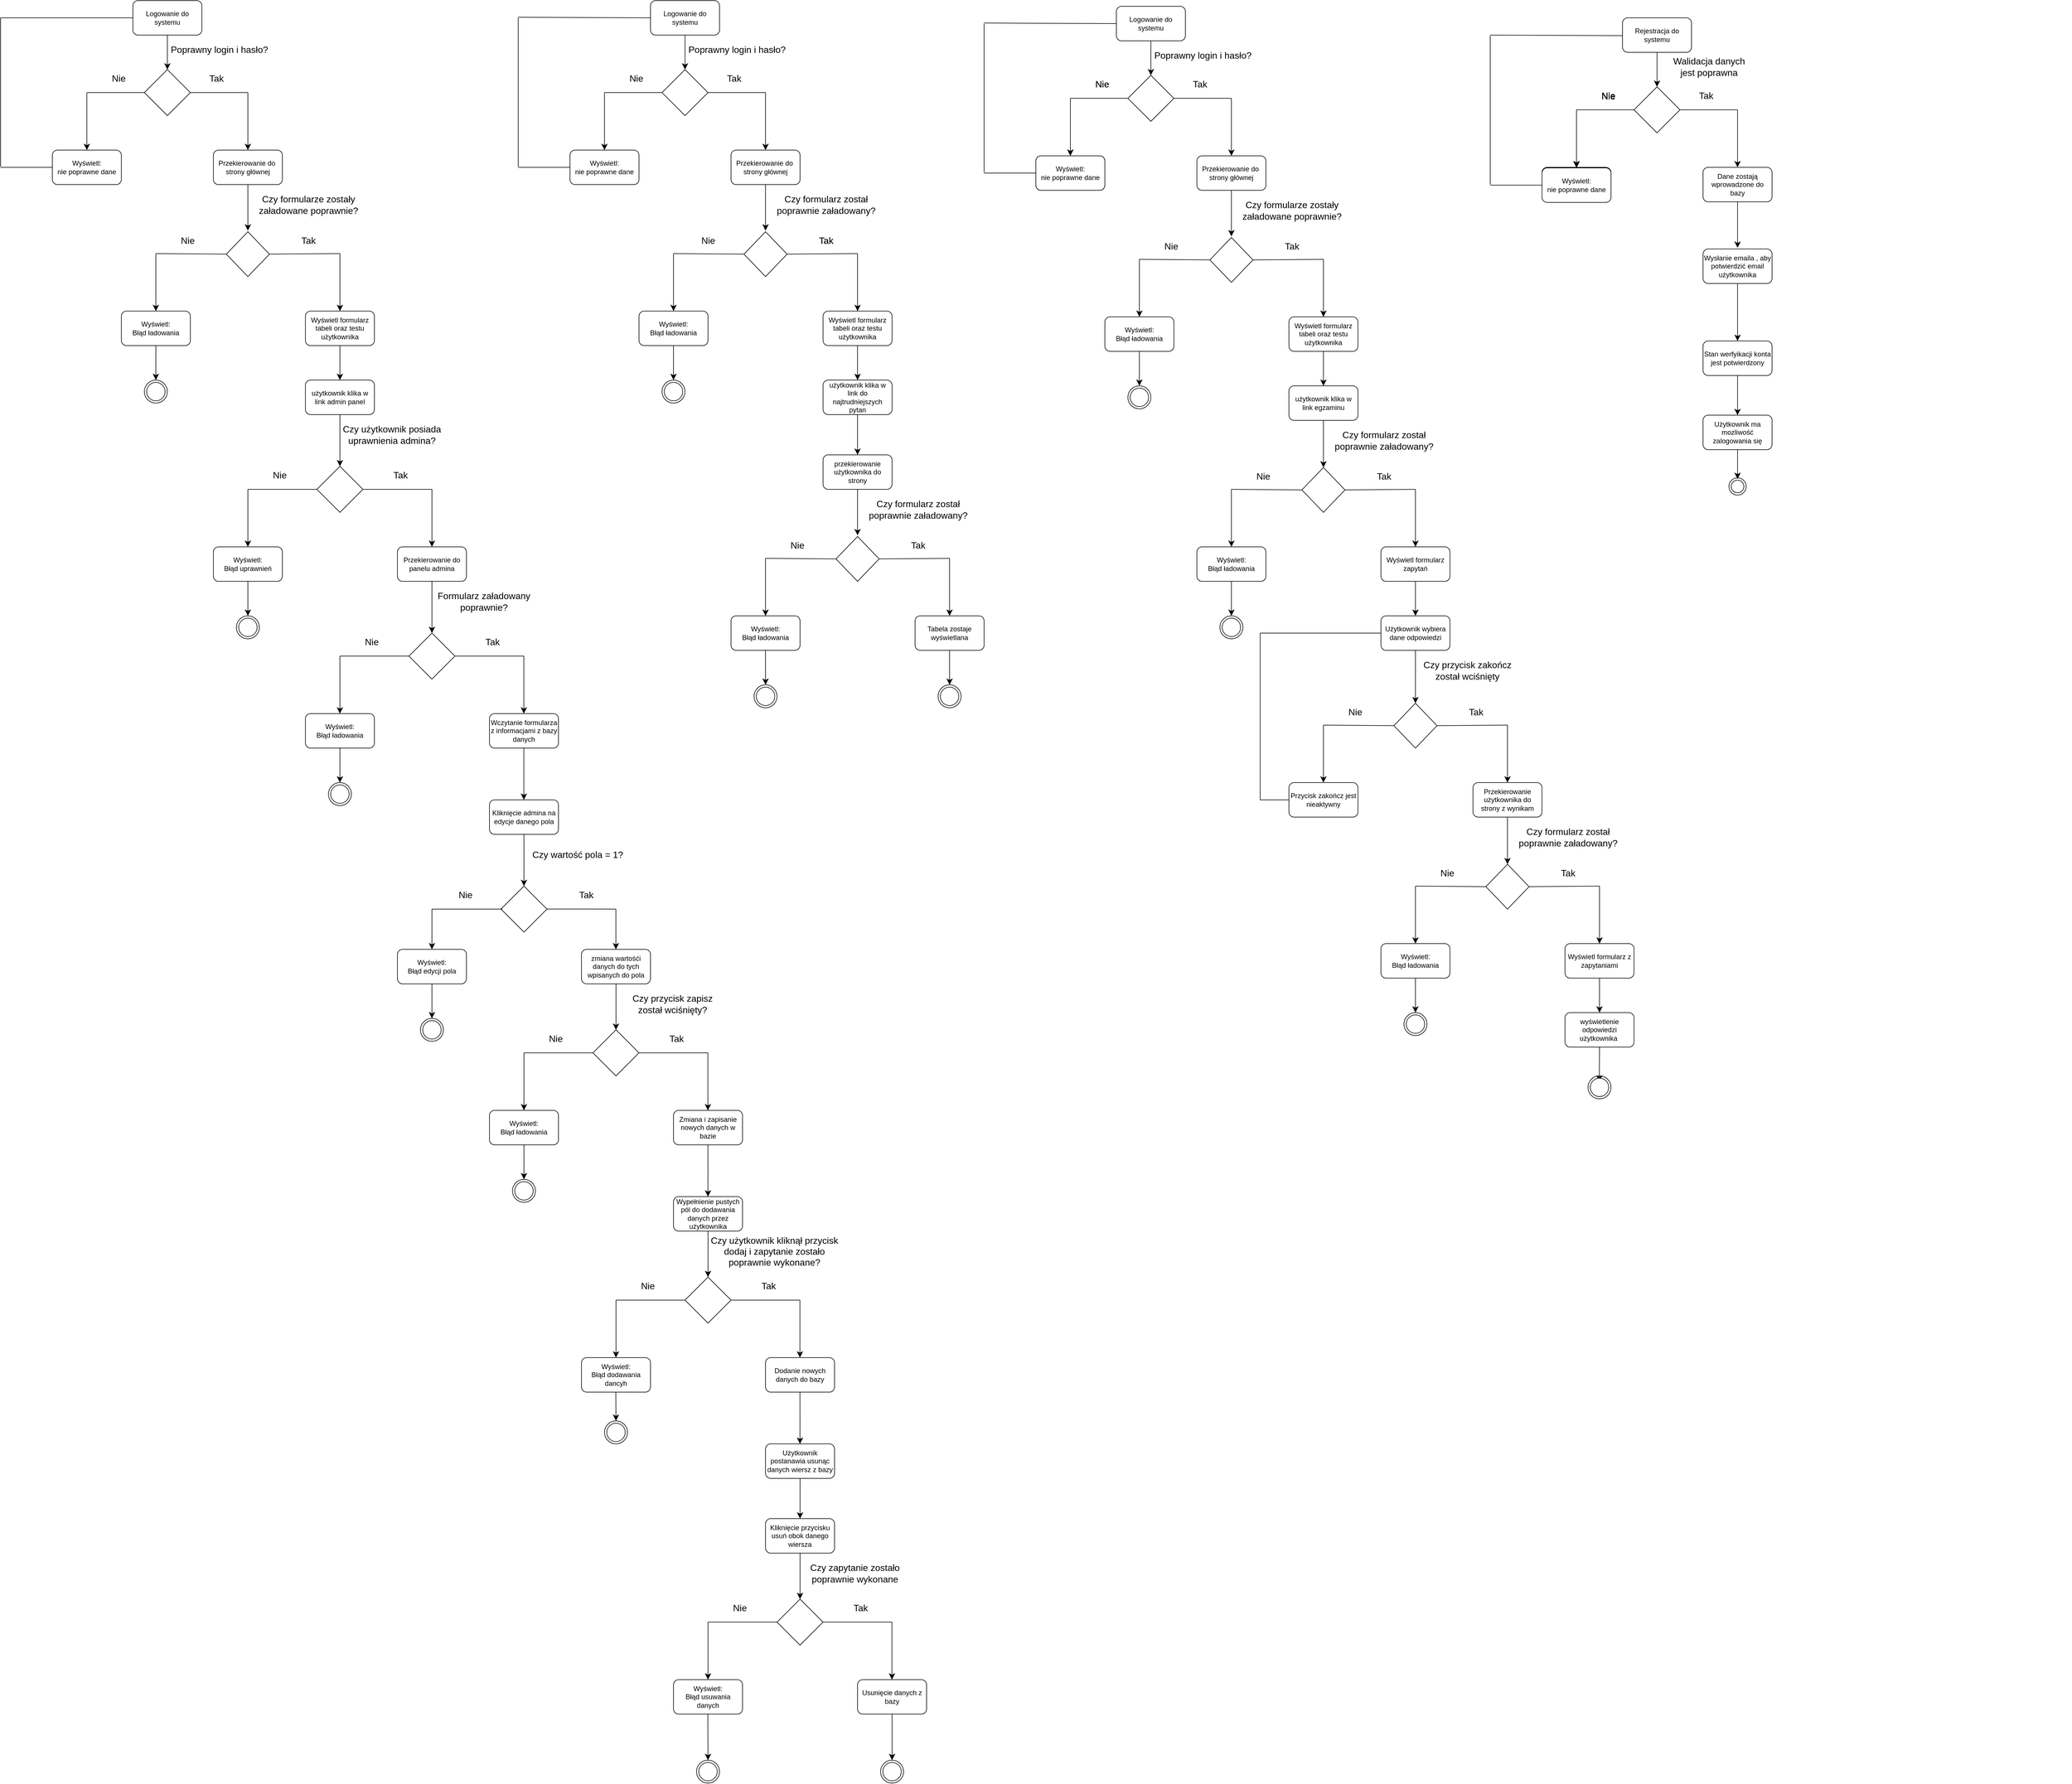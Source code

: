 <mxfile version="24.8.0">
  <diagram name="Strona-1" id="DCmV9VpIvqvDPdrRvZnc">
    <mxGraphModel dx="1061" dy="619" grid="1" gridSize="10" guides="1" tooltips="1" connect="1" arrows="1" fold="1" page="1" pageScale="1" pageWidth="1654" pageHeight="2336" math="0" shadow="0">
      <root>
        <mxCell id="0" />
        <mxCell id="1" parent="0" />
        <mxCell id="mbberH21_pREZGGYshuY-7" style="edgeStyle=none;curved=1;rounded=0;orthogonalLoop=1;jettySize=auto;html=1;exitX=0.5;exitY=1;exitDx=0;exitDy=0;entryX=0.5;entryY=0;entryDx=0;entryDy=0;fontSize=12;startSize=8;endSize=8;" edge="1" parent="1" source="AOqb2BBZftlFT8lkI9-J-2" target="mbberH21_pREZGGYshuY-1">
          <mxGeometry relative="1" as="geometry" />
        </mxCell>
        <mxCell id="AOqb2BBZftlFT8lkI9-J-2" value="&lt;div style=&quot;&quot;&gt;Logowanie do systemu&lt;/div&gt;" style="rounded=1;whiteSpace=wrap;html=1;align=center;glass=0;shadow=0;" parent="1" vertex="1">
          <mxGeometry x="330" y="370" width="120" height="60" as="geometry" />
        </mxCell>
        <mxCell id="mbberH21_pREZGGYshuY-8" style="edgeStyle=none;curved=1;rounded=0;orthogonalLoop=1;jettySize=auto;html=1;exitX=1;exitY=0.5;exitDx=0;exitDy=0;fontSize=12;startSize=8;endSize=8;endArrow=none;endFill=0;" edge="1" parent="1" source="mbberH21_pREZGGYshuY-1">
          <mxGeometry relative="1" as="geometry">
            <mxPoint x="530" y="530" as="targetPoint" />
            <mxPoint x="440" y="529.5" as="sourcePoint" />
          </mxGeometry>
        </mxCell>
        <mxCell id="mbberH21_pREZGGYshuY-1" value="" style="rhombus;whiteSpace=wrap;html=1;" vertex="1" parent="1">
          <mxGeometry x="350" y="490" width="80" height="80" as="geometry" />
        </mxCell>
        <mxCell id="mbberH21_pREZGGYshuY-10" style="edgeStyle=none;curved=1;rounded=0;orthogonalLoop=1;jettySize=auto;html=1;fontSize=12;startSize=8;endSize=8;" edge="1" parent="1">
          <mxGeometry relative="1" as="geometry">
            <mxPoint x="530" y="630" as="targetPoint" />
            <mxPoint x="530" y="530" as="sourcePoint" />
          </mxGeometry>
        </mxCell>
        <mxCell id="mbberH21_pREZGGYshuY-11" style="edgeStyle=none;curved=1;rounded=0;orthogonalLoop=1;jettySize=auto;html=1;exitX=0;exitY=0.5;exitDx=0;exitDy=0;fontSize=12;startSize=8;endSize=8;endArrow=none;endFill=0;" edge="1" parent="1" source="mbberH21_pREZGGYshuY-1">
          <mxGeometry relative="1" as="geometry">
            <mxPoint x="250" y="530" as="targetPoint" />
            <mxPoint x="400" y="580" as="sourcePoint" />
          </mxGeometry>
        </mxCell>
        <mxCell id="mbberH21_pREZGGYshuY-13" value="Poprawny login i hasło?" style="text;html=1;align=center;verticalAlign=middle;resizable=0;points=[];autosize=1;strokeColor=none;fillColor=none;fontSize=16;" vertex="1" parent="1">
          <mxGeometry x="385" y="440" width="190" height="30" as="geometry" />
        </mxCell>
        <mxCell id="mbberH21_pREZGGYshuY-14" value="Tak" style="text;html=1;align=center;verticalAlign=middle;resizable=0;points=[];autosize=1;strokeColor=none;fillColor=none;fontSize=16;" vertex="1" parent="1">
          <mxGeometry x="450" y="490" width="50" height="30" as="geometry" />
        </mxCell>
        <mxCell id="mbberH21_pREZGGYshuY-15" value="Nie" style="text;html=1;align=center;verticalAlign=middle;resizable=0;points=[];autosize=1;strokeColor=none;fillColor=none;fontSize=16;" vertex="1" parent="1">
          <mxGeometry x="280" y="490" width="50" height="30" as="geometry" />
        </mxCell>
        <mxCell id="mbberH21_pREZGGYshuY-25" value="&lt;div style=&quot;&quot;&gt;Przekierowanie do&amp;nbsp;&lt;br&gt;strony głównej&lt;/div&gt;" style="rounded=1;whiteSpace=wrap;html=1;align=center;glass=0;shadow=0;" vertex="1" parent="1">
          <mxGeometry x="470" y="630" width="120" height="60" as="geometry" />
        </mxCell>
        <mxCell id="mbberH21_pREZGGYshuY-29" value="" style="edgeStyle=none;curved=1;rounded=0;orthogonalLoop=1;jettySize=auto;html=1;fontSize=12;startSize=8;endSize=8;exitX=0.5;exitY=1;exitDx=0;exitDy=0;" edge="1" parent="1" source="mbberH21_pREZGGYshuY-25">
          <mxGeometry relative="1" as="geometry">
            <mxPoint x="530" y="780" as="sourcePoint" />
            <mxPoint x="530" y="770" as="targetPoint" />
          </mxGeometry>
        </mxCell>
        <mxCell id="mbberH21_pREZGGYshuY-32" style="edgeStyle=none;curved=1;rounded=0;orthogonalLoop=1;jettySize=auto;html=1;exitX=1;exitY=0.5;exitDx=0;exitDy=0;fontSize=12;startSize=8;endSize=8;endArrow=none;endFill=0;" edge="1" parent="1" source="mbberH21_pREZGGYshuY-28">
          <mxGeometry relative="1" as="geometry">
            <mxPoint x="690" y="810" as="targetPoint" />
          </mxGeometry>
        </mxCell>
        <mxCell id="mbberH21_pREZGGYshuY-33" style="edgeStyle=none;curved=1;rounded=0;orthogonalLoop=1;jettySize=auto;html=1;exitX=0;exitY=0.5;exitDx=0;exitDy=0;fontSize=12;startSize=8;endSize=8;endArrow=none;endFill=0;" edge="1" parent="1" source="mbberH21_pREZGGYshuY-28">
          <mxGeometry relative="1" as="geometry">
            <mxPoint x="370" y="810" as="targetPoint" />
            <Array as="points">
              <mxPoint x="370" y="810" />
            </Array>
          </mxGeometry>
        </mxCell>
        <mxCell id="mbberH21_pREZGGYshuY-28" value="" style="rhombus;whiteSpace=wrap;html=1;" vertex="1" parent="1">
          <mxGeometry x="492.5" y="772" width="75" height="78" as="geometry" />
        </mxCell>
        <mxCell id="mbberH21_pREZGGYshuY-30" value="Czy formularze zostały &lt;br&gt;załadowane&amp;nbsp;&lt;span style=&quot;background-color: initial;&quot;&gt;poprawnie?&lt;/span&gt;" style="text;html=1;align=center;verticalAlign=middle;resizable=0;points=[];autosize=1;strokeColor=none;fillColor=none;fontSize=16;" vertex="1" parent="1">
          <mxGeometry x="540" y="700" width="190" height="50" as="geometry" />
        </mxCell>
        <mxCell id="mbberH21_pREZGGYshuY-34" value="Nie" style="text;html=1;align=center;verticalAlign=middle;resizable=0;points=[];autosize=1;strokeColor=none;fillColor=none;fontSize=16;" vertex="1" parent="1">
          <mxGeometry x="400" y="772" width="50" height="30" as="geometry" />
        </mxCell>
        <mxCell id="mbberH21_pREZGGYshuY-35" value="Tak" style="text;html=1;align=center;verticalAlign=middle;resizable=0;points=[];autosize=1;strokeColor=none;fillColor=none;fontSize=16;" vertex="1" parent="1">
          <mxGeometry x="610" y="772" width="50" height="30" as="geometry" />
        </mxCell>
        <mxCell id="mbberH21_pREZGGYshuY-37" style="edgeStyle=none;curved=1;rounded=0;orthogonalLoop=1;jettySize=auto;html=1;fontSize=12;startSize=8;endSize=8;endArrow=classic;endFill=1;entryX=0.5;entryY=0;entryDx=0;entryDy=0;" edge="1" parent="1" target="mbberH21_pREZGGYshuY-38">
          <mxGeometry relative="1" as="geometry">
            <mxPoint x="370" y="810" as="sourcePoint" />
            <mxPoint x="370" y="870" as="targetPoint" />
          </mxGeometry>
        </mxCell>
        <mxCell id="mbberH21_pREZGGYshuY-39" style="edgeStyle=none;curved=1;rounded=0;orthogonalLoop=1;jettySize=auto;html=1;exitX=0.5;exitY=1;exitDx=0;exitDy=0;fontSize=12;startSize=8;endSize=8;entryX=0.5;entryY=0;entryDx=0;entryDy=0;" edge="1" parent="1" source="mbberH21_pREZGGYshuY-38" target="mbberH21_pREZGGYshuY-40">
          <mxGeometry relative="1" as="geometry">
            <mxPoint x="370" y="990" as="targetPoint" />
          </mxGeometry>
        </mxCell>
        <mxCell id="mbberH21_pREZGGYshuY-38" value="Wyświetl:&lt;div&gt;Błąd ładowania&lt;/div&gt;" style="rounded=1;whiteSpace=wrap;html=1;" vertex="1" parent="1">
          <mxGeometry x="310" y="910" width="120" height="60" as="geometry" />
        </mxCell>
        <mxCell id="mbberH21_pREZGGYshuY-40" value="" style="ellipse;html=1;shape=endState;" vertex="1" parent="1">
          <mxGeometry x="350" y="1030" width="40" height="40" as="geometry" />
        </mxCell>
        <mxCell id="mbberH21_pREZGGYshuY-41" style="edgeStyle=none;curved=1;rounded=0;orthogonalLoop=1;jettySize=auto;html=1;fontSize=12;startSize=8;endSize=8;endArrow=classic;endFill=1;entryX=0.5;entryY=0;entryDx=0;entryDy=0;" edge="1" parent="1" target="mbberH21_pREZGGYshuY-42">
          <mxGeometry relative="1" as="geometry">
            <mxPoint x="690" y="810" as="sourcePoint" />
            <mxPoint x="690" y="870" as="targetPoint" />
          </mxGeometry>
        </mxCell>
        <mxCell id="mbberH21_pREZGGYshuY-42" value="Wyświetl formularz tabeli oraz testu użytkownika" style="whiteSpace=wrap;html=1;rounded=1;" vertex="1" parent="1">
          <mxGeometry x="630" y="910" width="120" height="60" as="geometry" />
        </mxCell>
        <mxCell id="mbberH21_pREZGGYshuY-49" style="edgeStyle=none;curved=1;rounded=0;orthogonalLoop=1;jettySize=auto;html=1;exitX=0.5;exitY=1;exitDx=0;exitDy=0;fontSize=12;startSize=8;endSize=8;entryX=0.5;entryY=0;entryDx=0;entryDy=0;" edge="1" parent="1" source="mbberH21_pREZGGYshuY-44" target="mbberH21_pREZGGYshuY-50">
          <mxGeometry relative="1" as="geometry">
            <mxPoint x="690" y="1185" as="targetPoint" />
          </mxGeometry>
        </mxCell>
        <mxCell id="mbberH21_pREZGGYshuY-44" value="użytkownik klika w link admin panel" style="rounded=1;whiteSpace=wrap;html=1;rotation=0;" vertex="1" parent="1">
          <mxGeometry x="630" y="1030" width="120" height="60" as="geometry" />
        </mxCell>
        <mxCell id="mbberH21_pREZGGYshuY-45" style="edgeStyle=none;curved=1;rounded=0;orthogonalLoop=1;jettySize=auto;html=1;exitX=0.5;exitY=1;exitDx=0;exitDy=0;fontSize=12;startSize=8;endSize=8;entryX=0.5;entryY=0;entryDx=0;entryDy=0;" edge="1" parent="1" source="mbberH21_pREZGGYshuY-42" target="mbberH21_pREZGGYshuY-44">
          <mxGeometry relative="1" as="geometry">
            <mxPoint x="690" y="990" as="targetPoint" />
            <mxPoint x="380" y="940" as="sourcePoint" />
          </mxGeometry>
        </mxCell>
        <mxCell id="mbberH21_pREZGGYshuY-50" value="" style="rhombus;whiteSpace=wrap;html=1;" vertex="1" parent="1">
          <mxGeometry x="650" y="1180" width="80" height="80" as="geometry" />
        </mxCell>
        <mxCell id="mbberH21_pREZGGYshuY-51" style="edgeStyle=none;curved=1;rounded=0;orthogonalLoop=1;jettySize=auto;html=1;fontSize=12;startSize=8;endSize=8;endArrow=none;endFill=0;" edge="1" parent="1">
          <mxGeometry relative="1" as="geometry">
            <mxPoint x="650" y="1220" as="targetPoint" />
            <mxPoint x="530" y="1220" as="sourcePoint" />
          </mxGeometry>
        </mxCell>
        <mxCell id="mbberH21_pREZGGYshuY-52" value="Nie" style="text;html=1;align=center;verticalAlign=middle;resizable=0;points=[];autosize=1;strokeColor=none;fillColor=none;fontSize=16;" vertex="1" parent="1">
          <mxGeometry x="560" y="1180" width="50" height="30" as="geometry" />
        </mxCell>
        <mxCell id="mbberH21_pREZGGYshuY-53" style="edgeStyle=none;curved=1;rounded=0;orthogonalLoop=1;jettySize=auto;html=1;fontSize=12;startSize=8;endSize=8;endArrow=none;endFill=0;" edge="1" parent="1">
          <mxGeometry relative="1" as="geometry">
            <mxPoint x="850" y="1220" as="targetPoint" />
            <mxPoint x="730" y="1220" as="sourcePoint" />
          </mxGeometry>
        </mxCell>
        <mxCell id="mbberH21_pREZGGYshuY-54" value="Tak" style="text;html=1;align=center;verticalAlign=middle;resizable=0;points=[];autosize=1;strokeColor=none;fillColor=none;fontSize=16;" vertex="1" parent="1">
          <mxGeometry x="770" y="1180" width="50" height="30" as="geometry" />
        </mxCell>
        <mxCell id="mbberH21_pREZGGYshuY-55" value="Czy użytkownik posiada &lt;br&gt;uprawnienia admina?" style="text;html=1;align=center;verticalAlign=middle;resizable=0;points=[];autosize=1;strokeColor=none;fillColor=none;fontSize=16;" vertex="1" parent="1">
          <mxGeometry x="685" y="1100" width="190" height="50" as="geometry" />
        </mxCell>
        <mxCell id="mbberH21_pREZGGYshuY-56" style="edgeStyle=none;curved=1;rounded=0;orthogonalLoop=1;jettySize=auto;html=1;fontSize=12;startSize=8;endSize=8;endArrow=classic;endFill=1;entryX=0.5;entryY=0;entryDx=0;entryDy=0;" edge="1" parent="1" target="mbberH21_pREZGGYshuY-58">
          <mxGeometry relative="1" as="geometry">
            <mxPoint x="530" y="1220" as="sourcePoint" />
            <mxPoint x="530" y="1280" as="targetPoint" />
          </mxGeometry>
        </mxCell>
        <mxCell id="mbberH21_pREZGGYshuY-57" style="edgeStyle=none;curved=1;rounded=0;orthogonalLoop=1;jettySize=auto;html=1;exitX=0.5;exitY=1;exitDx=0;exitDy=0;fontSize=12;startSize=8;endSize=8;entryX=0.5;entryY=0;entryDx=0;entryDy=0;" edge="1" parent="1" source="mbberH21_pREZGGYshuY-58" target="mbberH21_pREZGGYshuY-59">
          <mxGeometry relative="1" as="geometry">
            <mxPoint x="530" y="1400" as="targetPoint" />
          </mxGeometry>
        </mxCell>
        <mxCell id="mbberH21_pREZGGYshuY-58" value="Wyświetl:&lt;div&gt;Błąd uprawnień&lt;/div&gt;" style="rounded=1;whiteSpace=wrap;html=1;" vertex="1" parent="1">
          <mxGeometry x="470" y="1320" width="120" height="60" as="geometry" />
        </mxCell>
        <mxCell id="mbberH21_pREZGGYshuY-59" value="" style="ellipse;html=1;shape=endState;" vertex="1" parent="1">
          <mxGeometry x="510" y="1440" width="40" height="40" as="geometry" />
        </mxCell>
        <mxCell id="mbberH21_pREZGGYshuY-60" style="edgeStyle=none;curved=1;rounded=0;orthogonalLoop=1;jettySize=auto;html=1;fontSize=12;startSize=8;endSize=8;endArrow=classic;endFill=1;entryX=0.5;entryY=0;entryDx=0;entryDy=0;" edge="1" parent="1">
          <mxGeometry relative="1" as="geometry">
            <mxPoint x="850" y="1220" as="sourcePoint" />
            <mxPoint x="850" y="1320" as="targetPoint" />
          </mxGeometry>
        </mxCell>
        <mxCell id="mbberH21_pREZGGYshuY-61" value="Przekierowanie do panelu admina" style="rounded=1;whiteSpace=wrap;html=1;" vertex="1" parent="1">
          <mxGeometry x="790" y="1320" width="120" height="60" as="geometry" />
        </mxCell>
        <mxCell id="mbberH21_pREZGGYshuY-70" style="edgeStyle=none;curved=1;rounded=0;orthogonalLoop=1;jettySize=auto;html=1;exitX=0.5;exitY=1;exitDx=0;exitDy=0;fontSize=12;startSize=8;endSize=8;entryX=0.5;entryY=0;entryDx=0;entryDy=0;" edge="1" parent="1" target="mbberH21_pREZGGYshuY-71">
          <mxGeometry relative="1" as="geometry">
            <mxPoint x="850" y="1475" as="targetPoint" />
            <mxPoint x="850" y="1380" as="sourcePoint" />
          </mxGeometry>
        </mxCell>
        <mxCell id="mbberH21_pREZGGYshuY-71" value="" style="rhombus;whiteSpace=wrap;html=1;" vertex="1" parent="1">
          <mxGeometry x="810" y="1470" width="80" height="80" as="geometry" />
        </mxCell>
        <mxCell id="mbberH21_pREZGGYshuY-72" style="edgeStyle=none;curved=1;rounded=0;orthogonalLoop=1;jettySize=auto;html=1;fontSize=12;startSize=8;endSize=8;endArrow=none;endFill=0;" edge="1" parent="1">
          <mxGeometry relative="1" as="geometry">
            <mxPoint x="810" y="1510" as="targetPoint" />
            <mxPoint x="690" y="1510" as="sourcePoint" />
          </mxGeometry>
        </mxCell>
        <mxCell id="mbberH21_pREZGGYshuY-73" value="Nie" style="text;html=1;align=center;verticalAlign=middle;resizable=0;points=[];autosize=1;strokeColor=none;fillColor=none;fontSize=16;" vertex="1" parent="1">
          <mxGeometry x="720" y="1470" width="50" height="30" as="geometry" />
        </mxCell>
        <mxCell id="mbberH21_pREZGGYshuY-74" style="edgeStyle=none;curved=1;rounded=0;orthogonalLoop=1;jettySize=auto;html=1;fontSize=12;startSize=8;endSize=8;endArrow=none;endFill=0;" edge="1" parent="1">
          <mxGeometry relative="1" as="geometry">
            <mxPoint x="1010" y="1510" as="targetPoint" />
            <mxPoint x="890" y="1510" as="sourcePoint" />
          </mxGeometry>
        </mxCell>
        <mxCell id="mbberH21_pREZGGYshuY-75" value="Tak" style="text;html=1;align=center;verticalAlign=middle;resizable=0;points=[];autosize=1;strokeColor=none;fillColor=none;fontSize=16;" vertex="1" parent="1">
          <mxGeometry x="930" y="1470" width="50" height="30" as="geometry" />
        </mxCell>
        <mxCell id="mbberH21_pREZGGYshuY-76" value="Formularz załadowany &lt;br&gt;poprawnie?" style="text;html=1;align=center;verticalAlign=middle;resizable=0;points=[];autosize=1;strokeColor=none;fillColor=none;fontSize=16;" vertex="1" parent="1">
          <mxGeometry x="850" y="1390" width="180" height="50" as="geometry" />
        </mxCell>
        <mxCell id="mbberH21_pREZGGYshuY-77" style="edgeStyle=none;curved=1;rounded=0;orthogonalLoop=1;jettySize=auto;html=1;fontSize=12;startSize=8;endSize=8;endArrow=classic;endFill=1;entryX=0.5;entryY=0;entryDx=0;entryDy=0;" edge="1" parent="1">
          <mxGeometry relative="1" as="geometry">
            <mxPoint x="690" y="1510" as="sourcePoint" />
            <mxPoint x="690" y="1610" as="targetPoint" />
          </mxGeometry>
        </mxCell>
        <mxCell id="mbberH21_pREZGGYshuY-78" style="edgeStyle=none;curved=1;rounded=0;orthogonalLoop=1;jettySize=auto;html=1;fontSize=12;startSize=8;endSize=8;endArrow=classic;endFill=1;entryX=0.5;entryY=0;entryDx=0;entryDy=0;" edge="1" parent="1">
          <mxGeometry relative="1" as="geometry">
            <mxPoint x="1009.8" y="1510" as="sourcePoint" />
            <mxPoint x="1009.8" y="1610" as="targetPoint" />
          </mxGeometry>
        </mxCell>
        <mxCell id="mbberH21_pREZGGYshuY-79" value="Wyświetl:&lt;div&gt;Błąd ładowania&lt;/div&gt;" style="rounded=1;whiteSpace=wrap;html=1;" vertex="1" parent="1">
          <mxGeometry x="630" y="1610" width="120" height="60" as="geometry" />
        </mxCell>
        <mxCell id="mbberH21_pREZGGYshuY-81" style="edgeStyle=none;curved=1;rounded=0;orthogonalLoop=1;jettySize=auto;html=1;exitX=0.5;exitY=1;exitDx=0;exitDy=0;fontSize=12;startSize=8;endSize=8;entryX=0.5;entryY=0;entryDx=0;entryDy=0;" edge="1" parent="1" target="mbberH21_pREZGGYshuY-82">
          <mxGeometry relative="1" as="geometry">
            <mxPoint x="690" y="1690" as="targetPoint" />
            <mxPoint x="690" y="1670" as="sourcePoint" />
          </mxGeometry>
        </mxCell>
        <mxCell id="mbberH21_pREZGGYshuY-82" value="" style="ellipse;html=1;shape=endState;" vertex="1" parent="1">
          <mxGeometry x="670" y="1730" width="40" height="40" as="geometry" />
        </mxCell>
        <mxCell id="mbberH21_pREZGGYshuY-83" value="Kliknięcie admina na edycje danego pola" style="rounded=1;whiteSpace=wrap;html=1;" vertex="1" parent="1">
          <mxGeometry x="950" y="1760" width="120" height="60" as="geometry" />
        </mxCell>
        <mxCell id="mbberH21_pREZGGYshuY-86" style="edgeStyle=none;curved=1;rounded=0;orthogonalLoop=1;jettySize=auto;html=1;fontSize=12;startSize=8;endSize=8;entryX=0.5;entryY=0;entryDx=0;entryDy=0;exitX=0.5;exitY=1;exitDx=0;exitDy=0;" edge="1" parent="1" target="mbberH21_pREZGGYshuY-87" source="mbberH21_pREZGGYshuY-83">
          <mxGeometry relative="1" as="geometry">
            <mxPoint x="1012.5" y="1915" as="targetPoint" />
            <mxPoint x="1010" y="1830" as="sourcePoint" />
          </mxGeometry>
        </mxCell>
        <mxCell id="mbberH21_pREZGGYshuY-87" value="" style="rhombus;whiteSpace=wrap;html=1;" vertex="1" parent="1">
          <mxGeometry x="970" y="1910" width="80" height="80" as="geometry" />
        </mxCell>
        <mxCell id="mbberH21_pREZGGYshuY-88" style="edgeStyle=none;curved=1;rounded=0;orthogonalLoop=1;jettySize=auto;html=1;fontSize=12;startSize=8;endSize=8;endArrow=none;endFill=0;" edge="1" parent="1">
          <mxGeometry relative="1" as="geometry">
            <mxPoint x="972.5" y="1950" as="targetPoint" />
            <mxPoint x="850" y="1950" as="sourcePoint" />
          </mxGeometry>
        </mxCell>
        <mxCell id="mbberH21_pREZGGYshuY-89" value="Nie" style="text;html=1;align=center;verticalAlign=middle;resizable=0;points=[];autosize=1;strokeColor=none;fillColor=none;fontSize=16;" vertex="1" parent="1">
          <mxGeometry x="882.5" y="1910" width="50" height="30" as="geometry" />
        </mxCell>
        <mxCell id="mbberH21_pREZGGYshuY-90" style="edgeStyle=none;curved=1;rounded=0;orthogonalLoop=1;jettySize=auto;html=1;fontSize=12;startSize=8;endSize=8;endArrow=none;endFill=0;" edge="1" parent="1">
          <mxGeometry relative="1" as="geometry">
            <mxPoint x="1170" y="1950" as="targetPoint" />
            <mxPoint x="1050" y="1949.86" as="sourcePoint" />
          </mxGeometry>
        </mxCell>
        <mxCell id="mbberH21_pREZGGYshuY-91" value="Tak" style="text;html=1;align=center;verticalAlign=middle;resizable=0;points=[];autosize=1;strokeColor=none;fillColor=none;fontSize=16;" vertex="1" parent="1">
          <mxGeometry x="1092.5" y="1910" width="50" height="30" as="geometry" />
        </mxCell>
        <mxCell id="mbberH21_pREZGGYshuY-92" value="Czy wartość pola = 1?" style="text;html=1;align=center;verticalAlign=middle;resizable=0;points=[];autosize=1;strokeColor=none;fillColor=none;fontSize=16;" vertex="1" parent="1">
          <mxGeometry x="1012.5" y="1840" width="180" height="30" as="geometry" />
        </mxCell>
        <mxCell id="mbberH21_pREZGGYshuY-93" style="edgeStyle=none;curved=1;rounded=0;orthogonalLoop=1;jettySize=auto;html=1;fontSize=12;startSize=8;endSize=8;endArrow=classic;endFill=1;entryX=0.5;entryY=0;entryDx=0;entryDy=0;" edge="1" parent="1" target="mbberH21_pREZGGYshuY-95">
          <mxGeometry relative="1" as="geometry">
            <mxPoint x="850" y="1950" as="sourcePoint" />
            <mxPoint x="852.5" y="2050" as="targetPoint" />
          </mxGeometry>
        </mxCell>
        <mxCell id="mbberH21_pREZGGYshuY-104" style="edgeStyle=none;curved=1;rounded=0;orthogonalLoop=1;jettySize=auto;html=1;exitX=0.5;exitY=1;exitDx=0;exitDy=0;fontSize=12;startSize=8;endSize=8;" edge="1" parent="1" source="mbberH21_pREZGGYshuY-95">
          <mxGeometry relative="1" as="geometry">
            <mxPoint x="850" y="2140" as="targetPoint" />
          </mxGeometry>
        </mxCell>
        <mxCell id="mbberH21_pREZGGYshuY-95" value="Wyświetl:&lt;br&gt;Błąd edycji pola" style="rounded=1;whiteSpace=wrap;html=1;" vertex="1" parent="1">
          <mxGeometry x="790" y="2020" width="120" height="60" as="geometry" />
        </mxCell>
        <mxCell id="mbberH21_pREZGGYshuY-100" value="" style="ellipse;html=1;shape=endState;" vertex="1" parent="1">
          <mxGeometry x="830" y="2140" width="40" height="40" as="geometry" />
        </mxCell>
        <mxCell id="mbberH21_pREZGGYshuY-101" value="Wczytanie formularza z informacjami z bazy danych" style="rounded=1;whiteSpace=wrap;html=1;" vertex="1" parent="1">
          <mxGeometry x="950" y="1610" width="120" height="60" as="geometry" />
        </mxCell>
        <mxCell id="mbberH21_pREZGGYshuY-102" style="edgeStyle=none;curved=1;rounded=0;orthogonalLoop=1;jettySize=auto;html=1;fontSize=12;startSize=8;endSize=8;" edge="1" parent="1">
          <mxGeometry relative="1" as="geometry">
            <mxPoint x="1009.8" y="1760" as="targetPoint" />
            <mxPoint x="1009.8" y="1670" as="sourcePoint" />
            <Array as="points">
              <mxPoint x="1009.8" y="1740" />
            </Array>
          </mxGeometry>
        </mxCell>
        <mxCell id="mbberH21_pREZGGYshuY-109" style="edgeStyle=none;curved=1;rounded=0;orthogonalLoop=1;jettySize=auto;html=1;exitX=0.5;exitY=1;exitDx=0;exitDy=0;entryX=0.5;entryY=0;entryDx=0;entryDy=0;fontSize=12;startSize=8;endSize=8;" edge="1" parent="1" source="mbberH21_pREZGGYshuY-106">
          <mxGeometry relative="1" as="geometry">
            <mxPoint x="1170" y="2160" as="targetPoint" />
          </mxGeometry>
        </mxCell>
        <mxCell id="mbberH21_pREZGGYshuY-106" value="zmiana wartośći danych do tych wpisanych do pola" style="rounded=1;whiteSpace=wrap;html=1;" vertex="1" parent="1">
          <mxGeometry x="1110" y="2020" width="120" height="60" as="geometry" />
        </mxCell>
        <mxCell id="mbberH21_pREZGGYshuY-107" style="edgeStyle=none;curved=1;rounded=0;orthogonalLoop=1;jettySize=auto;html=1;fontSize=12;startSize=8;endSize=8;endArrow=classic;endFill=1;entryX=0.5;entryY=0;entryDx=0;entryDy=0;" edge="1" parent="1">
          <mxGeometry relative="1" as="geometry">
            <mxPoint x="1169.83" y="1950" as="sourcePoint" />
            <mxPoint x="1169.83" y="2020" as="targetPoint" />
          </mxGeometry>
        </mxCell>
        <mxCell id="mbberH21_pREZGGYshuY-125" value="" style="rhombus;whiteSpace=wrap;html=1;" vertex="1" parent="1">
          <mxGeometry x="1130" y="2160" width="80" height="80" as="geometry" />
        </mxCell>
        <mxCell id="mbberH21_pREZGGYshuY-126" style="edgeStyle=none;curved=1;rounded=0;orthogonalLoop=1;jettySize=auto;html=1;fontSize=12;startSize=8;endSize=8;endArrow=none;endFill=0;" edge="1" parent="1">
          <mxGeometry relative="1" as="geometry">
            <mxPoint x="1130" y="2200" as="targetPoint" />
            <mxPoint x="1010" y="2200" as="sourcePoint" />
          </mxGeometry>
        </mxCell>
        <mxCell id="mbberH21_pREZGGYshuY-127" value="Nie" style="text;html=1;align=center;verticalAlign=middle;resizable=0;points=[];autosize=1;strokeColor=none;fillColor=none;fontSize=16;" vertex="1" parent="1">
          <mxGeometry x="1040" y="2160" width="50" height="30" as="geometry" />
        </mxCell>
        <mxCell id="mbberH21_pREZGGYshuY-128" style="edgeStyle=none;curved=1;rounded=0;orthogonalLoop=1;jettySize=auto;html=1;fontSize=12;startSize=8;endSize=8;endArrow=none;endFill=0;" edge="1" parent="1">
          <mxGeometry relative="1" as="geometry">
            <mxPoint x="1330" y="2200" as="targetPoint" />
            <mxPoint x="1210" y="2200" as="sourcePoint" />
          </mxGeometry>
        </mxCell>
        <mxCell id="mbberH21_pREZGGYshuY-129" value="Tak" style="text;html=1;align=center;verticalAlign=middle;resizable=0;points=[];autosize=1;strokeColor=none;fillColor=none;fontSize=16;" vertex="1" parent="1">
          <mxGeometry x="1250" y="2160" width="50" height="30" as="geometry" />
        </mxCell>
        <mxCell id="mbberH21_pREZGGYshuY-131" style="edgeStyle=none;curved=1;rounded=0;orthogonalLoop=1;jettySize=auto;html=1;fontSize=12;startSize=8;endSize=8;endArrow=classic;endFill=1;entryX=0.5;entryY=0;entryDx=0;entryDy=0;" edge="1" parent="1">
          <mxGeometry relative="1" as="geometry">
            <mxPoint x="1010" y="2200" as="sourcePoint" />
            <mxPoint x="1010" y="2300" as="targetPoint" />
          </mxGeometry>
        </mxCell>
        <mxCell id="mbberH21_pREZGGYshuY-132" style="edgeStyle=none;curved=1;rounded=0;orthogonalLoop=1;jettySize=auto;html=1;fontSize=12;startSize=8;endSize=8;endArrow=classic;endFill=1;entryX=0.5;entryY=0;entryDx=0;entryDy=0;" edge="1" parent="1">
          <mxGeometry relative="1" as="geometry">
            <mxPoint x="1329.8" y="2200" as="sourcePoint" />
            <mxPoint x="1329.8" y="2300" as="targetPoint" />
          </mxGeometry>
        </mxCell>
        <mxCell id="mbberH21_pREZGGYshuY-133" value="Wyświetl:&lt;div&gt;Błąd ładowania&lt;/div&gt;" style="rounded=1;whiteSpace=wrap;html=1;" vertex="1" parent="1">
          <mxGeometry x="950" y="2300" width="120" height="60" as="geometry" />
        </mxCell>
        <mxCell id="mbberH21_pREZGGYshuY-134" style="edgeStyle=none;curved=1;rounded=0;orthogonalLoop=1;jettySize=auto;html=1;exitX=0.5;exitY=1;exitDx=0;exitDy=0;fontSize=12;startSize=8;endSize=8;entryX=0.5;entryY=0;entryDx=0;entryDy=0;" edge="1" parent="1" target="mbberH21_pREZGGYshuY-135">
          <mxGeometry relative="1" as="geometry">
            <mxPoint x="1010" y="2380" as="targetPoint" />
            <mxPoint x="1010" y="2360" as="sourcePoint" />
          </mxGeometry>
        </mxCell>
        <mxCell id="mbberH21_pREZGGYshuY-135" value="" style="ellipse;html=1;shape=endState;" vertex="1" parent="1">
          <mxGeometry x="990" y="2420" width="40" height="40" as="geometry" />
        </mxCell>
        <mxCell id="mbberH21_pREZGGYshuY-136" value="Zmiana i zapisanie nowych danych w bazie" style="rounded=1;whiteSpace=wrap;html=1;" vertex="1" parent="1">
          <mxGeometry x="1270" y="2300" width="120" height="60" as="geometry" />
        </mxCell>
        <mxCell id="mbberH21_pREZGGYshuY-137" style="edgeStyle=none;curved=1;rounded=0;orthogonalLoop=1;jettySize=auto;html=1;fontSize=12;startSize=8;endSize=8;" edge="1" parent="1">
          <mxGeometry relative="1" as="geometry">
            <mxPoint x="1330" y="2450" as="targetPoint" />
            <mxPoint x="1329.83" y="2360" as="sourcePoint" />
            <Array as="points">
              <mxPoint x="1330" y="2400" />
              <mxPoint x="1329.83" y="2430" />
            </Array>
          </mxGeometry>
        </mxCell>
        <mxCell id="mbberH21_pREZGGYshuY-138" value="Czy przycisk zapisz &lt;br&gt;został wciśnięty?" style="text;html=1;align=center;verticalAlign=middle;resizable=0;points=[];autosize=1;strokeColor=none;fillColor=none;fontSize=16;" vertex="1" parent="1">
          <mxGeometry x="1187.5" y="2090" width="160" height="50" as="geometry" />
        </mxCell>
        <mxCell id="mbberH21_pREZGGYshuY-140" style="edgeStyle=none;curved=1;rounded=0;orthogonalLoop=1;jettySize=auto;html=1;exitX=0.5;exitY=1;exitDx=0;exitDy=0;entryX=0.5;entryY=0;entryDx=0;entryDy=0;fontSize=12;startSize=8;endSize=8;" edge="1" parent="1">
          <mxGeometry relative="1" as="geometry">
            <mxPoint x="1330" y="2510" as="sourcePoint" />
            <mxPoint x="1330" y="2590" as="targetPoint" />
          </mxGeometry>
        </mxCell>
        <mxCell id="mbberH21_pREZGGYshuY-141" value="" style="rhombus;whiteSpace=wrap;html=1;" vertex="1" parent="1">
          <mxGeometry x="1290" y="2590" width="80" height="80" as="geometry" />
        </mxCell>
        <mxCell id="mbberH21_pREZGGYshuY-142" style="edgeStyle=none;curved=1;rounded=0;orthogonalLoop=1;jettySize=auto;html=1;fontSize=12;startSize=8;endSize=8;endArrow=none;endFill=0;" edge="1" parent="1">
          <mxGeometry relative="1" as="geometry">
            <mxPoint x="1290" y="2630" as="targetPoint" />
            <mxPoint x="1170" y="2630" as="sourcePoint" />
          </mxGeometry>
        </mxCell>
        <mxCell id="mbberH21_pREZGGYshuY-143" value="Nie" style="text;html=1;align=center;verticalAlign=middle;resizable=0;points=[];autosize=1;strokeColor=none;fillColor=none;fontSize=16;" vertex="1" parent="1">
          <mxGeometry x="1200" y="2590" width="50" height="30" as="geometry" />
        </mxCell>
        <mxCell id="mbberH21_pREZGGYshuY-144" style="edgeStyle=none;curved=1;rounded=0;orthogonalLoop=1;jettySize=auto;html=1;fontSize=12;startSize=8;endSize=8;endArrow=none;endFill=0;" edge="1" parent="1">
          <mxGeometry relative="1" as="geometry">
            <mxPoint x="1490" y="2630" as="targetPoint" />
            <mxPoint x="1370" y="2630" as="sourcePoint" />
          </mxGeometry>
        </mxCell>
        <mxCell id="mbberH21_pREZGGYshuY-145" value="Tak" style="text;html=1;align=center;verticalAlign=middle;resizable=0;points=[];autosize=1;strokeColor=none;fillColor=none;fontSize=16;" vertex="1" parent="1">
          <mxGeometry x="1410" y="2590" width="50" height="30" as="geometry" />
        </mxCell>
        <mxCell id="mbberH21_pREZGGYshuY-146" style="edgeStyle=none;curved=1;rounded=0;orthogonalLoop=1;jettySize=auto;html=1;fontSize=12;startSize=8;endSize=8;endArrow=classic;endFill=1;entryX=0.5;entryY=0;entryDx=0;entryDy=0;" edge="1" parent="1">
          <mxGeometry relative="1" as="geometry">
            <mxPoint x="1170" y="2630" as="sourcePoint" />
            <mxPoint x="1170" y="2730" as="targetPoint" />
          </mxGeometry>
        </mxCell>
        <mxCell id="mbberH21_pREZGGYshuY-147" style="edgeStyle=none;curved=1;rounded=0;orthogonalLoop=1;jettySize=auto;html=1;fontSize=12;startSize=8;endSize=8;endArrow=classic;endFill=1;entryX=0.5;entryY=0;entryDx=0;entryDy=0;" edge="1" parent="1">
          <mxGeometry relative="1" as="geometry">
            <mxPoint x="1489.8" y="2630" as="sourcePoint" />
            <mxPoint x="1489.8" y="2730" as="targetPoint" />
          </mxGeometry>
        </mxCell>
        <mxCell id="mbberH21_pREZGGYshuY-148" style="edgeStyle=none;curved=1;rounded=0;orthogonalLoop=1;jettySize=auto;html=1;exitX=0.5;exitY=1;exitDx=0;exitDy=0;fontSize=12;startSize=8;endSize=8;entryX=0.5;entryY=0;entryDx=0;entryDy=0;" edge="1" parent="1" target="mbberH21_pREZGGYshuY-153">
          <mxGeometry relative="1" as="geometry">
            <mxPoint x="1169.71" y="2850" as="targetPoint" />
            <mxPoint x="1169.71" y="2790" as="sourcePoint" />
          </mxGeometry>
        </mxCell>
        <mxCell id="mbberH21_pREZGGYshuY-149" value="Dodanie nowych danych do bazy" style="rounded=1;whiteSpace=wrap;html=1;" vertex="1" parent="1">
          <mxGeometry x="1430" y="2730" width="120" height="60" as="geometry" />
        </mxCell>
        <mxCell id="mbberH21_pREZGGYshuY-150" style="edgeStyle=none;curved=1;rounded=0;orthogonalLoop=1;jettySize=auto;html=1;fontSize=12;startSize=8;endSize=8;" edge="1" parent="1">
          <mxGeometry relative="1" as="geometry">
            <mxPoint x="1490" y="2880" as="targetPoint" />
            <mxPoint x="1489.83" y="2790" as="sourcePoint" />
            <Array as="points">
              <mxPoint x="1490" y="2830" />
              <mxPoint x="1489.83" y="2860" />
            </Array>
          </mxGeometry>
        </mxCell>
        <mxCell id="mbberH21_pREZGGYshuY-151" value="Czy użytkownik kliknął przycisk &lt;br&gt;dodaj i zapytanie zostało&lt;br&gt;poprawnie wykonane?" style="text;html=1;align=center;verticalAlign=middle;resizable=0;points=[];autosize=1;strokeColor=none;fillColor=none;fontSize=16;" vertex="1" parent="1">
          <mxGeometry x="1330" y="2510" width="230" height="70" as="geometry" />
        </mxCell>
        <mxCell id="mbberH21_pREZGGYshuY-152" value="Wyświetl:&lt;br&gt;Błąd dodawania dancyh" style="rounded=1;whiteSpace=wrap;html=1;" vertex="1" parent="1">
          <mxGeometry x="1110" y="2730" width="120" height="60" as="geometry" />
        </mxCell>
        <mxCell id="mbberH21_pREZGGYshuY-153" value="" style="ellipse;html=1;shape=endState;" vertex="1" parent="1">
          <mxGeometry x="1150" y="2840" width="40" height="40" as="geometry" />
        </mxCell>
        <mxCell id="mbberH21_pREZGGYshuY-155" value="Wypełnienie pustych pól do dodawania danych przez użytkownika" style="rounded=1;whiteSpace=wrap;html=1;" vertex="1" parent="1">
          <mxGeometry x="1270" y="2450" width="120" height="60" as="geometry" />
        </mxCell>
        <mxCell id="mbberH21_pREZGGYshuY-158" style="edgeStyle=none;curved=1;rounded=0;orthogonalLoop=1;jettySize=auto;html=1;exitX=0.5;exitY=1;exitDx=0;exitDy=0;fontSize=12;startSize=8;endSize=8;" edge="1" parent="1" source="mbberH21_pREZGGYshuY-156" target="mbberH21_pREZGGYshuY-157">
          <mxGeometry relative="1" as="geometry" />
        </mxCell>
        <mxCell id="mbberH21_pREZGGYshuY-156" value="Użytkownik postanawia usunąc danych wiersz z bazy" style="rounded=1;whiteSpace=wrap;html=1;" vertex="1" parent="1">
          <mxGeometry x="1430" y="2880" width="120" height="60" as="geometry" />
        </mxCell>
        <mxCell id="mbberH21_pREZGGYshuY-157" value="Kliknięcie przycisku usuń obok danego wiersza" style="rounded=1;whiteSpace=wrap;html=1;" vertex="1" parent="1">
          <mxGeometry x="1430" y="3010" width="120" height="60" as="geometry" />
        </mxCell>
        <mxCell id="mbberH21_pREZGGYshuY-159" style="edgeStyle=none;curved=1;rounded=0;orthogonalLoop=1;jettySize=auto;html=1;exitX=0.5;exitY=1;exitDx=0;exitDy=0;entryX=0.5;entryY=0;entryDx=0;entryDy=0;fontSize=12;startSize=8;endSize=8;" edge="1" parent="1">
          <mxGeometry relative="1" as="geometry">
            <mxPoint x="1490" y="3070" as="sourcePoint" />
            <mxPoint x="1490" y="3150" as="targetPoint" />
          </mxGeometry>
        </mxCell>
        <mxCell id="mbberH21_pREZGGYshuY-160" value="" style="rhombus;whiteSpace=wrap;html=1;" vertex="1" parent="1">
          <mxGeometry x="1450" y="3150" width="80" height="80" as="geometry" />
        </mxCell>
        <mxCell id="mbberH21_pREZGGYshuY-161" style="edgeStyle=none;curved=1;rounded=0;orthogonalLoop=1;jettySize=auto;html=1;fontSize=12;startSize=8;endSize=8;endArrow=none;endFill=0;" edge="1" parent="1">
          <mxGeometry relative="1" as="geometry">
            <mxPoint x="1450" y="3190" as="targetPoint" />
            <mxPoint x="1330" y="3190" as="sourcePoint" />
          </mxGeometry>
        </mxCell>
        <mxCell id="mbberH21_pREZGGYshuY-162" value="Nie" style="text;html=1;align=center;verticalAlign=middle;resizable=0;points=[];autosize=1;strokeColor=none;fillColor=none;fontSize=16;" vertex="1" parent="1">
          <mxGeometry x="1360" y="3150" width="50" height="30" as="geometry" />
        </mxCell>
        <mxCell id="mbberH21_pREZGGYshuY-163" style="edgeStyle=none;curved=1;rounded=0;orthogonalLoop=1;jettySize=auto;html=1;fontSize=12;startSize=8;endSize=8;endArrow=none;endFill=0;" edge="1" parent="1">
          <mxGeometry relative="1" as="geometry">
            <mxPoint x="1650" y="3190" as="targetPoint" />
            <mxPoint x="1530" y="3190" as="sourcePoint" />
          </mxGeometry>
        </mxCell>
        <mxCell id="mbberH21_pREZGGYshuY-164" value="Tak" style="text;html=1;align=center;verticalAlign=middle;resizable=0;points=[];autosize=1;strokeColor=none;fillColor=none;fontSize=16;" vertex="1" parent="1">
          <mxGeometry x="1570" y="3150" width="50" height="30" as="geometry" />
        </mxCell>
        <mxCell id="mbberH21_pREZGGYshuY-165" style="edgeStyle=none;curved=1;rounded=0;orthogonalLoop=1;jettySize=auto;html=1;fontSize=12;startSize=8;endSize=8;endArrow=classic;endFill=1;entryX=0.5;entryY=0;entryDx=0;entryDy=0;" edge="1" parent="1">
          <mxGeometry relative="1" as="geometry">
            <mxPoint x="1330" y="3190" as="sourcePoint" />
            <mxPoint x="1330" y="3290" as="targetPoint" />
          </mxGeometry>
        </mxCell>
        <mxCell id="mbberH21_pREZGGYshuY-166" style="edgeStyle=none;curved=1;rounded=0;orthogonalLoop=1;jettySize=auto;html=1;fontSize=12;startSize=8;endSize=8;endArrow=classic;endFill=1;entryX=0.5;entryY=0;entryDx=0;entryDy=0;" edge="1" parent="1">
          <mxGeometry relative="1" as="geometry">
            <mxPoint x="1649.8" y="3190" as="sourcePoint" />
            <mxPoint x="1649.8" y="3290" as="targetPoint" />
          </mxGeometry>
        </mxCell>
        <mxCell id="mbberH21_pREZGGYshuY-167" style="edgeStyle=none;curved=1;rounded=0;orthogonalLoop=1;jettySize=auto;html=1;exitX=0.5;exitY=1;exitDx=0;exitDy=0;fontSize=12;startSize=8;endSize=8;entryX=0.5;entryY=0;entryDx=0;entryDy=0;" edge="1" parent="1" target="mbberH21_pREZGGYshuY-172">
          <mxGeometry relative="1" as="geometry">
            <mxPoint x="1329.71" y="3410" as="targetPoint" />
            <mxPoint x="1329.71" y="3350" as="sourcePoint" />
          </mxGeometry>
        </mxCell>
        <mxCell id="mbberH21_pREZGGYshuY-202" style="edgeStyle=none;curved=1;rounded=0;orthogonalLoop=1;jettySize=auto;html=1;exitX=0.5;exitY=1;exitDx=0;exitDy=0;entryX=0.5;entryY=0;entryDx=0;entryDy=0;fontSize=12;startSize=8;endSize=8;" edge="1" parent="1" source="mbberH21_pREZGGYshuY-168" target="mbberH21_pREZGGYshuY-181">
          <mxGeometry relative="1" as="geometry" />
        </mxCell>
        <mxCell id="mbberH21_pREZGGYshuY-168" value="Usunięcie danych z bazy" style="rounded=1;whiteSpace=wrap;html=1;" vertex="1" parent="1">
          <mxGeometry x="1590" y="3290" width="120" height="60" as="geometry" />
        </mxCell>
        <mxCell id="mbberH21_pREZGGYshuY-170" value="Czy zapytanie zostało&lt;br&gt;poprawnie wykonane" style="text;html=1;align=center;verticalAlign=middle;resizable=0;points=[];autosize=1;strokeColor=none;fillColor=none;fontSize=16;" vertex="1" parent="1">
          <mxGeometry x="1500" y="3080" width="170" height="50" as="geometry" />
        </mxCell>
        <mxCell id="mbberH21_pREZGGYshuY-171" value="Wyświetl:&lt;br&gt;Błąd usuwania danych" style="rounded=1;whiteSpace=wrap;html=1;" vertex="1" parent="1">
          <mxGeometry x="1270" y="3290" width="120" height="60" as="geometry" />
        </mxCell>
        <mxCell id="mbberH21_pREZGGYshuY-172" value="" style="ellipse;html=1;shape=endState;" vertex="1" parent="1">
          <mxGeometry x="1310" y="3430" width="40" height="40" as="geometry" />
        </mxCell>
        <mxCell id="mbberH21_pREZGGYshuY-181" value="" style="ellipse;html=1;shape=endState;" vertex="1" parent="1">
          <mxGeometry x="1630" y="3430" width="40" height="40" as="geometry" />
        </mxCell>
        <mxCell id="mbberH21_pREZGGYshuY-182" style="edgeStyle=none;curved=1;rounded=0;orthogonalLoop=1;jettySize=auto;html=1;exitX=1;exitY=0.5;exitDx=0;exitDy=0;fontSize=12;startSize=8;endSize=8;" edge="1" parent="1" source="mbberH21_pREZGGYshuY-172" target="mbberH21_pREZGGYshuY-172">
          <mxGeometry relative="1" as="geometry" />
        </mxCell>
        <mxCell id="mbberH21_pREZGGYshuY-185" style="edgeStyle=none;curved=1;rounded=0;orthogonalLoop=1;jettySize=auto;html=1;exitX=0.5;exitY=1;exitDx=0;exitDy=0;entryX=0.5;entryY=0;entryDx=0;entryDy=0;fontSize=12;startSize=8;endSize=8;" edge="1" parent="1" source="mbberH21_pREZGGYshuY-186" target="mbberH21_pREZGGYshuY-188">
          <mxGeometry relative="1" as="geometry" />
        </mxCell>
        <mxCell id="mbberH21_pREZGGYshuY-186" value="&lt;div style=&quot;&quot;&gt;Logowanie do systemu&lt;/div&gt;" style="rounded=1;whiteSpace=wrap;html=1;align=center;glass=0;shadow=0;" vertex="1" parent="1">
          <mxGeometry x="1230" y="370" width="120" height="60" as="geometry" />
        </mxCell>
        <mxCell id="mbberH21_pREZGGYshuY-187" style="edgeStyle=none;curved=1;rounded=0;orthogonalLoop=1;jettySize=auto;html=1;exitX=1;exitY=0.5;exitDx=0;exitDy=0;fontSize=12;startSize=8;endSize=8;endArrow=none;endFill=0;" edge="1" parent="1" source="mbberH21_pREZGGYshuY-188">
          <mxGeometry relative="1" as="geometry">
            <mxPoint x="1430" y="530" as="targetPoint" />
            <mxPoint x="1340" y="529.5" as="sourcePoint" />
          </mxGeometry>
        </mxCell>
        <mxCell id="mbberH21_pREZGGYshuY-188" value="" style="rhombus;whiteSpace=wrap;html=1;" vertex="1" parent="1">
          <mxGeometry x="1250" y="490" width="80" height="80" as="geometry" />
        </mxCell>
        <mxCell id="mbberH21_pREZGGYshuY-189" style="edgeStyle=none;curved=1;rounded=0;orthogonalLoop=1;jettySize=auto;html=1;fontSize=12;startSize=8;endSize=8;" edge="1" parent="1">
          <mxGeometry relative="1" as="geometry">
            <mxPoint x="1430" y="630" as="targetPoint" />
            <mxPoint x="1430" y="530" as="sourcePoint" />
          </mxGeometry>
        </mxCell>
        <mxCell id="mbberH21_pREZGGYshuY-190" style="edgeStyle=none;curved=1;rounded=0;orthogonalLoop=1;jettySize=auto;html=1;exitX=0;exitY=0.5;exitDx=0;exitDy=0;fontSize=12;startSize=8;endSize=8;endArrow=none;endFill=0;" edge="1" parent="1" source="mbberH21_pREZGGYshuY-188">
          <mxGeometry relative="1" as="geometry">
            <mxPoint x="1150" y="530" as="targetPoint" />
            <mxPoint x="1300" y="580" as="sourcePoint" />
          </mxGeometry>
        </mxCell>
        <mxCell id="mbberH21_pREZGGYshuY-191" style="edgeStyle=none;curved=1;rounded=0;orthogonalLoop=1;jettySize=auto;html=1;fontSize=12;startSize=8;endSize=8;" edge="1" parent="1">
          <mxGeometry relative="1" as="geometry">
            <mxPoint x="1150" y="630" as="targetPoint" />
            <mxPoint x="1150" y="530" as="sourcePoint" />
          </mxGeometry>
        </mxCell>
        <mxCell id="mbberH21_pREZGGYshuY-192" value="Poprawny login i hasło?" style="text;html=1;align=center;verticalAlign=middle;resizable=0;points=[];autosize=1;strokeColor=none;fillColor=none;fontSize=16;" vertex="1" parent="1">
          <mxGeometry x="1285" y="440" width="190" height="30" as="geometry" />
        </mxCell>
        <mxCell id="mbberH21_pREZGGYshuY-193" value="Tak" style="text;html=1;align=center;verticalAlign=middle;resizable=0;points=[];autosize=1;strokeColor=none;fillColor=none;fontSize=16;" vertex="1" parent="1">
          <mxGeometry x="1350" y="490" width="50" height="30" as="geometry" />
        </mxCell>
        <mxCell id="mbberH21_pREZGGYshuY-194" value="Nie" style="text;html=1;align=center;verticalAlign=middle;resizable=0;points=[];autosize=1;strokeColor=none;fillColor=none;fontSize=16;" vertex="1" parent="1">
          <mxGeometry x="1180" y="490" width="50" height="30" as="geometry" />
        </mxCell>
        <mxCell id="mbberH21_pREZGGYshuY-197" value="&lt;div style=&quot;&quot;&gt;Wyświetl:&lt;br&gt;nie poprawne dane&lt;br&gt;&lt;/div&gt;" style="rounded=1;whiteSpace=wrap;html=1;align=center;glass=0;shadow=0;" vertex="1" parent="1">
          <mxGeometry x="1090" y="630" width="120" height="60" as="geometry" />
        </mxCell>
        <mxCell id="mbberH21_pREZGGYshuY-198" value="&lt;div style=&quot;&quot;&gt;Przekierowanie do&amp;nbsp;&lt;br&gt;strony głównej&lt;/div&gt;" style="rounded=1;whiteSpace=wrap;html=1;align=center;glass=0;shadow=0;" vertex="1" parent="1">
          <mxGeometry x="1370" y="630" width="120" height="60" as="geometry" />
        </mxCell>
        <mxCell id="mbberH21_pREZGGYshuY-199" value="" style="edgeStyle=none;curved=1;rounded=0;orthogonalLoop=1;jettySize=auto;html=1;fontSize=12;startSize=8;endSize=8;exitX=0.5;exitY=1;exitDx=0;exitDy=0;" edge="1" parent="1" source="mbberH21_pREZGGYshuY-198">
          <mxGeometry relative="1" as="geometry">
            <mxPoint x="1430" y="780" as="sourcePoint" />
            <mxPoint x="1430" y="770" as="targetPoint" />
          </mxGeometry>
        </mxCell>
        <mxCell id="mbberH21_pREZGGYshuY-200" value="Nie" style="text;html=1;align=center;verticalAlign=middle;resizable=0;points=[];autosize=1;strokeColor=none;fillColor=none;fontSize=16;" vertex="1" parent="1">
          <mxGeometry x="1305" y="772" width="50" height="30" as="geometry" />
        </mxCell>
        <mxCell id="mbberH21_pREZGGYshuY-201" value="Tak" style="text;html=1;align=center;verticalAlign=middle;resizable=0;points=[];autosize=1;strokeColor=none;fillColor=none;fontSize=16;" vertex="1" parent="1">
          <mxGeometry x="1510" y="772" width="50" height="30" as="geometry" />
        </mxCell>
        <mxCell id="mbberH21_pREZGGYshuY-204" style="edgeStyle=none;curved=1;rounded=0;orthogonalLoop=1;jettySize=auto;html=1;exitX=1;exitY=0.5;exitDx=0;exitDy=0;fontSize=12;startSize=8;endSize=8;endArrow=none;endFill=0;" edge="1" parent="1" source="mbberH21_pREZGGYshuY-206">
          <mxGeometry relative="1" as="geometry">
            <mxPoint x="1590" y="810" as="targetPoint" />
          </mxGeometry>
        </mxCell>
        <mxCell id="mbberH21_pREZGGYshuY-205" style="edgeStyle=none;curved=1;rounded=0;orthogonalLoop=1;jettySize=auto;html=1;exitX=0;exitY=0.5;exitDx=0;exitDy=0;fontSize=12;startSize=8;endSize=8;endArrow=none;endFill=0;" edge="1" parent="1" source="mbberH21_pREZGGYshuY-206">
          <mxGeometry relative="1" as="geometry">
            <mxPoint x="1270" y="810" as="targetPoint" />
            <Array as="points">
              <mxPoint x="1270" y="810" />
            </Array>
          </mxGeometry>
        </mxCell>
        <mxCell id="mbberH21_pREZGGYshuY-206" value="" style="rhombus;whiteSpace=wrap;html=1;" vertex="1" parent="1">
          <mxGeometry x="1392.5" y="772" width="75" height="78" as="geometry" />
        </mxCell>
        <mxCell id="mbberH21_pREZGGYshuY-208" value="Tak" style="text;html=1;align=center;verticalAlign=middle;resizable=0;points=[];autosize=1;strokeColor=none;fillColor=none;fontSize=16;" vertex="1" parent="1">
          <mxGeometry x="1510" y="772" width="50" height="30" as="geometry" />
        </mxCell>
        <mxCell id="mbberH21_pREZGGYshuY-209" style="edgeStyle=none;curved=1;rounded=0;orthogonalLoop=1;jettySize=auto;html=1;fontSize=12;startSize=8;endSize=8;endArrow=classic;endFill=1;entryX=0.5;entryY=0;entryDx=0;entryDy=0;" edge="1" parent="1" target="mbberH21_pREZGGYshuY-211">
          <mxGeometry relative="1" as="geometry">
            <mxPoint x="1270" y="810" as="sourcePoint" />
            <mxPoint x="1270" y="870" as="targetPoint" />
          </mxGeometry>
        </mxCell>
        <mxCell id="mbberH21_pREZGGYshuY-210" style="edgeStyle=none;curved=1;rounded=0;orthogonalLoop=1;jettySize=auto;html=1;exitX=0.5;exitY=1;exitDx=0;exitDy=0;fontSize=12;startSize=8;endSize=8;entryX=0.5;entryY=0;entryDx=0;entryDy=0;" edge="1" parent="1" source="mbberH21_pREZGGYshuY-211" target="mbberH21_pREZGGYshuY-212">
          <mxGeometry relative="1" as="geometry">
            <mxPoint x="1270" y="990" as="targetPoint" />
          </mxGeometry>
        </mxCell>
        <mxCell id="mbberH21_pREZGGYshuY-211" value="Wyświetl:&lt;div&gt;Błąd ładowania&lt;/div&gt;" style="rounded=1;whiteSpace=wrap;html=1;" vertex="1" parent="1">
          <mxGeometry x="1210" y="910" width="120" height="60" as="geometry" />
        </mxCell>
        <mxCell id="mbberH21_pREZGGYshuY-212" value="" style="ellipse;html=1;shape=endState;" vertex="1" parent="1">
          <mxGeometry x="1250" y="1030" width="40" height="40" as="geometry" />
        </mxCell>
        <mxCell id="mbberH21_pREZGGYshuY-213" style="edgeStyle=none;curved=1;rounded=0;orthogonalLoop=1;jettySize=auto;html=1;fontSize=12;startSize=8;endSize=8;endArrow=classic;endFill=1;entryX=0.5;entryY=0;entryDx=0;entryDy=0;" edge="1" parent="1" target="mbberH21_pREZGGYshuY-214">
          <mxGeometry relative="1" as="geometry">
            <mxPoint x="1590" y="810" as="sourcePoint" />
            <mxPoint x="1590" y="870" as="targetPoint" />
          </mxGeometry>
        </mxCell>
        <mxCell id="mbberH21_pREZGGYshuY-214" value="Wyświetl formularz tabeli oraz testu użytkownika" style="whiteSpace=wrap;html=1;rounded=1;" vertex="1" parent="1">
          <mxGeometry x="1530" y="910" width="120" height="60" as="geometry" />
        </mxCell>
        <mxCell id="mbberH21_pREZGGYshuY-217" style="edgeStyle=none;curved=1;rounded=0;orthogonalLoop=1;jettySize=auto;html=1;exitX=0.5;exitY=1;exitDx=0;exitDy=0;fontSize=12;startSize=8;endSize=8;" edge="1" parent="1" source="mbberH21_pREZGGYshuY-215">
          <mxGeometry relative="1" as="geometry">
            <mxPoint x="1590" y="1160" as="targetPoint" />
          </mxGeometry>
        </mxCell>
        <mxCell id="mbberH21_pREZGGYshuY-215" value="użytkownik klika w link do najtrudniejszych pytan" style="rounded=1;whiteSpace=wrap;html=1;rotation=0;" vertex="1" parent="1">
          <mxGeometry x="1530" y="1030" width="120" height="60" as="geometry" />
        </mxCell>
        <mxCell id="mbberH21_pREZGGYshuY-216" style="edgeStyle=none;curved=1;rounded=0;orthogonalLoop=1;jettySize=auto;html=1;exitX=0.5;exitY=1;exitDx=0;exitDy=0;fontSize=12;startSize=8;endSize=8;entryX=0.5;entryY=0;entryDx=0;entryDy=0;" edge="1" parent="1" source="mbberH21_pREZGGYshuY-214" target="mbberH21_pREZGGYshuY-215">
          <mxGeometry relative="1" as="geometry">
            <mxPoint x="1590" y="990" as="targetPoint" />
            <mxPoint x="1280" y="940" as="sourcePoint" />
          </mxGeometry>
        </mxCell>
        <mxCell id="mbberH21_pREZGGYshuY-218" value="przekierowanie użytkownika do strony" style="rounded=1;whiteSpace=wrap;html=1;" vertex="1" parent="1">
          <mxGeometry x="1530" y="1160" width="120" height="60" as="geometry" />
        </mxCell>
        <mxCell id="mbberH21_pREZGGYshuY-233" value="" style="edgeStyle=none;curved=1;rounded=0;orthogonalLoop=1;jettySize=auto;html=1;fontSize=12;startSize=8;endSize=8;exitX=0.5;exitY=1;exitDx=0;exitDy=0;" edge="1" parent="1">
          <mxGeometry relative="1" as="geometry">
            <mxPoint x="1590" y="1220" as="sourcePoint" />
            <mxPoint x="1590" y="1300" as="targetPoint" />
          </mxGeometry>
        </mxCell>
        <mxCell id="mbberH21_pREZGGYshuY-234" style="edgeStyle=none;curved=1;rounded=0;orthogonalLoop=1;jettySize=auto;html=1;exitX=1;exitY=0.5;exitDx=0;exitDy=0;fontSize=12;startSize=8;endSize=8;endArrow=none;endFill=0;" edge="1" source="mbberH21_pREZGGYshuY-236" parent="1">
          <mxGeometry relative="1" as="geometry">
            <mxPoint x="1750" y="1340" as="targetPoint" />
          </mxGeometry>
        </mxCell>
        <mxCell id="mbberH21_pREZGGYshuY-235" style="edgeStyle=none;curved=1;rounded=0;orthogonalLoop=1;jettySize=auto;html=1;exitX=0;exitY=0.5;exitDx=0;exitDy=0;fontSize=12;startSize=8;endSize=8;endArrow=none;endFill=0;" edge="1" source="mbberH21_pREZGGYshuY-236" parent="1">
          <mxGeometry relative="1" as="geometry">
            <mxPoint x="1430" y="1340" as="targetPoint" />
            <Array as="points">
              <mxPoint x="1430" y="1340" />
            </Array>
          </mxGeometry>
        </mxCell>
        <mxCell id="mbberH21_pREZGGYshuY-236" value="" style="rhombus;whiteSpace=wrap;html=1;" vertex="1" parent="1">
          <mxGeometry x="1552.5" y="1302" width="75" height="78" as="geometry" />
        </mxCell>
        <mxCell id="mbberH21_pREZGGYshuY-237" value="Czy formularz został&lt;br&gt;poprawnie załadowany?" style="text;html=1;align=center;verticalAlign=middle;resizable=0;points=[];autosize=1;strokeColor=none;fillColor=none;fontSize=16;" vertex="1" parent="1">
          <mxGeometry x="1600" y="1230" width="190" height="50" as="geometry" />
        </mxCell>
        <mxCell id="mbberH21_pREZGGYshuY-238" value="Nie" style="text;html=1;align=center;verticalAlign=middle;resizable=0;points=[];autosize=1;strokeColor=none;fillColor=none;fontSize=16;" vertex="1" parent="1">
          <mxGeometry x="1460" y="1302" width="50" height="30" as="geometry" />
        </mxCell>
        <mxCell id="mbberH21_pREZGGYshuY-239" value="Tak" style="text;html=1;align=center;verticalAlign=middle;resizable=0;points=[];autosize=1;strokeColor=none;fillColor=none;fontSize=16;" vertex="1" parent="1">
          <mxGeometry x="1670" y="1302" width="50" height="30" as="geometry" />
        </mxCell>
        <mxCell id="mbberH21_pREZGGYshuY-240" style="edgeStyle=none;curved=1;rounded=0;orthogonalLoop=1;jettySize=auto;html=1;fontSize=12;startSize=8;endSize=8;endArrow=classic;endFill=1;entryX=0.5;entryY=0;entryDx=0;entryDy=0;" edge="1" target="mbberH21_pREZGGYshuY-242" parent="1">
          <mxGeometry relative="1" as="geometry">
            <mxPoint x="1430" y="1340" as="sourcePoint" />
            <mxPoint x="1430" y="1400" as="targetPoint" />
          </mxGeometry>
        </mxCell>
        <mxCell id="mbberH21_pREZGGYshuY-241" style="edgeStyle=none;curved=1;rounded=0;orthogonalLoop=1;jettySize=auto;html=1;exitX=0.5;exitY=1;exitDx=0;exitDy=0;fontSize=12;startSize=8;endSize=8;entryX=0.5;entryY=0;entryDx=0;entryDy=0;" edge="1" source="mbberH21_pREZGGYshuY-242" target="mbberH21_pREZGGYshuY-243" parent="1">
          <mxGeometry relative="1" as="geometry">
            <mxPoint x="1430" y="1520" as="targetPoint" />
          </mxGeometry>
        </mxCell>
        <mxCell id="mbberH21_pREZGGYshuY-242" value="Wyświetl:&lt;div&gt;Błąd ładowania&lt;/div&gt;" style="rounded=1;whiteSpace=wrap;html=1;" vertex="1" parent="1">
          <mxGeometry x="1370" y="1440" width="120" height="60" as="geometry" />
        </mxCell>
        <mxCell id="mbberH21_pREZGGYshuY-243" value="" style="ellipse;html=1;shape=endState;" vertex="1" parent="1">
          <mxGeometry x="1410" y="1560" width="40" height="40" as="geometry" />
        </mxCell>
        <mxCell id="mbberH21_pREZGGYshuY-244" style="edgeStyle=none;curved=1;rounded=0;orthogonalLoop=1;jettySize=auto;html=1;fontSize=12;startSize=8;endSize=8;endArrow=classic;endFill=1;entryX=0.5;entryY=0;entryDx=0;entryDy=0;" edge="1" target="mbberH21_pREZGGYshuY-245" parent="1">
          <mxGeometry relative="1" as="geometry">
            <mxPoint x="1750" y="1340" as="sourcePoint" />
            <mxPoint x="1750" y="1400" as="targetPoint" />
          </mxGeometry>
        </mxCell>
        <mxCell id="mbberH21_pREZGGYshuY-245" value="Tabela zostaje wyświetlana" style="whiteSpace=wrap;html=1;rounded=1;" vertex="1" parent="1">
          <mxGeometry x="1690" y="1440" width="120" height="60" as="geometry" />
        </mxCell>
        <mxCell id="mbberH21_pREZGGYshuY-246" style="edgeStyle=none;curved=1;rounded=0;orthogonalLoop=1;jettySize=auto;html=1;exitX=0.5;exitY=1;exitDx=0;exitDy=0;fontSize=12;startSize=8;endSize=8;entryX=0.5;entryY=0;entryDx=0;entryDy=0;" edge="1" source="mbberH21_pREZGGYshuY-245" parent="1">
          <mxGeometry relative="1" as="geometry">
            <mxPoint x="1750" y="1560" as="targetPoint" />
            <mxPoint x="1440" y="1470" as="sourcePoint" />
          </mxGeometry>
        </mxCell>
        <mxCell id="mbberH21_pREZGGYshuY-247" value="" style="ellipse;html=1;shape=endState;" vertex="1" parent="1">
          <mxGeometry x="1730" y="1560" width="40" height="40" as="geometry" />
        </mxCell>
        <mxCell id="mbberH21_pREZGGYshuY-248" style="edgeStyle=none;curved=1;rounded=0;orthogonalLoop=1;jettySize=auto;html=1;exitX=0.5;exitY=1;exitDx=0;exitDy=0;entryX=0.5;entryY=0;entryDx=0;entryDy=0;fontSize=12;startSize=8;endSize=8;" edge="1" source="mbberH21_pREZGGYshuY-249" target="mbberH21_pREZGGYshuY-251" parent="1">
          <mxGeometry relative="1" as="geometry" />
        </mxCell>
        <mxCell id="mbberH21_pREZGGYshuY-249" value="&lt;div style=&quot;&quot;&gt;Logowanie do systemu&lt;/div&gt;" style="rounded=1;whiteSpace=wrap;html=1;align=center;glass=0;shadow=0;" vertex="1" parent="1">
          <mxGeometry x="2040" y="380" width="120" height="60" as="geometry" />
        </mxCell>
        <mxCell id="mbberH21_pREZGGYshuY-250" style="edgeStyle=none;curved=1;rounded=0;orthogonalLoop=1;jettySize=auto;html=1;exitX=1;exitY=0.5;exitDx=0;exitDy=0;fontSize=12;startSize=8;endSize=8;endArrow=none;endFill=0;" edge="1" source="mbberH21_pREZGGYshuY-251" parent="1">
          <mxGeometry relative="1" as="geometry">
            <mxPoint x="2240" y="540" as="targetPoint" />
            <mxPoint x="2150" y="539.5" as="sourcePoint" />
          </mxGeometry>
        </mxCell>
        <mxCell id="mbberH21_pREZGGYshuY-251" value="" style="rhombus;whiteSpace=wrap;html=1;" vertex="1" parent="1">
          <mxGeometry x="2060" y="500" width="80" height="80" as="geometry" />
        </mxCell>
        <mxCell id="mbberH21_pREZGGYshuY-252" style="edgeStyle=none;curved=1;rounded=0;orthogonalLoop=1;jettySize=auto;html=1;fontSize=12;startSize=8;endSize=8;" edge="1" parent="1">
          <mxGeometry relative="1" as="geometry">
            <mxPoint x="2240" y="640" as="targetPoint" />
            <mxPoint x="2240" y="540" as="sourcePoint" />
          </mxGeometry>
        </mxCell>
        <mxCell id="mbberH21_pREZGGYshuY-253" style="edgeStyle=none;curved=1;rounded=0;orthogonalLoop=1;jettySize=auto;html=1;exitX=0;exitY=0.5;exitDx=0;exitDy=0;fontSize=12;startSize=8;endSize=8;endArrow=none;endFill=0;" edge="1" source="mbberH21_pREZGGYshuY-251" parent="1">
          <mxGeometry relative="1" as="geometry">
            <mxPoint x="1960" y="540" as="targetPoint" />
            <mxPoint x="2110" y="590" as="sourcePoint" />
          </mxGeometry>
        </mxCell>
        <mxCell id="mbberH21_pREZGGYshuY-254" style="edgeStyle=none;curved=1;rounded=0;orthogonalLoop=1;jettySize=auto;html=1;fontSize=12;startSize=8;endSize=8;" edge="1" parent="1">
          <mxGeometry relative="1" as="geometry">
            <mxPoint x="1960" y="640" as="targetPoint" />
            <mxPoint x="1960" y="540" as="sourcePoint" />
          </mxGeometry>
        </mxCell>
        <mxCell id="mbberH21_pREZGGYshuY-255" value="Poprawny login i hasło?" style="text;html=1;align=center;verticalAlign=middle;resizable=0;points=[];autosize=1;strokeColor=none;fillColor=none;fontSize=16;" vertex="1" parent="1">
          <mxGeometry x="2095" y="450" width="190" height="30" as="geometry" />
        </mxCell>
        <mxCell id="mbberH21_pREZGGYshuY-256" value="Tak" style="text;html=1;align=center;verticalAlign=middle;resizable=0;points=[];autosize=1;strokeColor=none;fillColor=none;fontSize=16;" vertex="1" parent="1">
          <mxGeometry x="2160" y="500" width="50" height="30" as="geometry" />
        </mxCell>
        <mxCell id="mbberH21_pREZGGYshuY-257" value="Nie" style="text;html=1;align=center;verticalAlign=middle;resizable=0;points=[];autosize=1;strokeColor=none;fillColor=none;fontSize=16;" vertex="1" parent="1">
          <mxGeometry x="1990" y="500" width="50" height="30" as="geometry" />
        </mxCell>
        <mxCell id="mbberH21_pREZGGYshuY-260" value="&lt;div style=&quot;&quot;&gt;Wyświetl:&lt;br&gt;nie poprawne dane&lt;br&gt;&lt;/div&gt;" style="rounded=1;whiteSpace=wrap;html=1;align=center;glass=0;shadow=0;" vertex="1" parent="1">
          <mxGeometry x="1900" y="640" width="120" height="60" as="geometry" />
        </mxCell>
        <mxCell id="mbberH21_pREZGGYshuY-261" value="&lt;div style=&quot;&quot;&gt;Przekierowanie do&amp;nbsp;&lt;br&gt;strony głównej&lt;/div&gt;" style="rounded=1;whiteSpace=wrap;html=1;align=center;glass=0;shadow=0;" vertex="1" parent="1">
          <mxGeometry x="2180" y="640" width="120" height="60" as="geometry" />
        </mxCell>
        <mxCell id="mbberH21_pREZGGYshuY-262" value="" style="edgeStyle=none;curved=1;rounded=0;orthogonalLoop=1;jettySize=auto;html=1;fontSize=12;startSize=8;endSize=8;exitX=0.5;exitY=1;exitDx=0;exitDy=0;" edge="1" source="mbberH21_pREZGGYshuY-261" parent="1">
          <mxGeometry relative="1" as="geometry">
            <mxPoint x="2240" y="790" as="sourcePoint" />
            <mxPoint x="2240" y="780" as="targetPoint" />
          </mxGeometry>
        </mxCell>
        <mxCell id="mbberH21_pREZGGYshuY-263" style="edgeStyle=none;curved=1;rounded=0;orthogonalLoop=1;jettySize=auto;html=1;exitX=1;exitY=0.5;exitDx=0;exitDy=0;fontSize=12;startSize=8;endSize=8;endArrow=none;endFill=0;" edge="1" source="mbberH21_pREZGGYshuY-265" parent="1">
          <mxGeometry relative="1" as="geometry">
            <mxPoint x="2400" y="820" as="targetPoint" />
          </mxGeometry>
        </mxCell>
        <mxCell id="mbberH21_pREZGGYshuY-264" style="edgeStyle=none;curved=1;rounded=0;orthogonalLoop=1;jettySize=auto;html=1;exitX=0;exitY=0.5;exitDx=0;exitDy=0;fontSize=12;startSize=8;endSize=8;endArrow=none;endFill=0;" edge="1" source="mbberH21_pREZGGYshuY-265" parent="1">
          <mxGeometry relative="1" as="geometry">
            <mxPoint x="2080" y="820" as="targetPoint" />
            <Array as="points">
              <mxPoint x="2080" y="820" />
            </Array>
          </mxGeometry>
        </mxCell>
        <mxCell id="mbberH21_pREZGGYshuY-265" value="" style="rhombus;whiteSpace=wrap;html=1;" vertex="1" parent="1">
          <mxGeometry x="2202.5" y="782" width="75" height="78" as="geometry" />
        </mxCell>
        <mxCell id="mbberH21_pREZGGYshuY-266" value="Czy formularze zostały &lt;br&gt;załadowane&amp;nbsp;&lt;span style=&quot;background-color: initial;&quot;&gt;poprawnie?&lt;/span&gt;" style="text;html=1;align=center;verticalAlign=middle;resizable=0;points=[];autosize=1;strokeColor=none;fillColor=none;fontSize=16;" vertex="1" parent="1">
          <mxGeometry x="2250" y="710" width="190" height="50" as="geometry" />
        </mxCell>
        <mxCell id="mbberH21_pREZGGYshuY-267" value="Nie" style="text;html=1;align=center;verticalAlign=middle;resizable=0;points=[];autosize=1;strokeColor=none;fillColor=none;fontSize=16;" vertex="1" parent="1">
          <mxGeometry x="2110" y="782" width="50" height="30" as="geometry" />
        </mxCell>
        <mxCell id="mbberH21_pREZGGYshuY-268" value="Tak" style="text;html=1;align=center;verticalAlign=middle;resizable=0;points=[];autosize=1;strokeColor=none;fillColor=none;fontSize=16;" vertex="1" parent="1">
          <mxGeometry x="2320" y="782" width="50" height="30" as="geometry" />
        </mxCell>
        <mxCell id="mbberH21_pREZGGYshuY-269" style="edgeStyle=none;curved=1;rounded=0;orthogonalLoop=1;jettySize=auto;html=1;fontSize=12;startSize=8;endSize=8;endArrow=classic;endFill=1;entryX=0.5;entryY=0;entryDx=0;entryDy=0;" edge="1" target="mbberH21_pREZGGYshuY-271" parent="1">
          <mxGeometry relative="1" as="geometry">
            <mxPoint x="2080" y="820" as="sourcePoint" />
            <mxPoint x="2080" y="880" as="targetPoint" />
          </mxGeometry>
        </mxCell>
        <mxCell id="mbberH21_pREZGGYshuY-270" style="edgeStyle=none;curved=1;rounded=0;orthogonalLoop=1;jettySize=auto;html=1;exitX=0.5;exitY=1;exitDx=0;exitDy=0;fontSize=12;startSize=8;endSize=8;entryX=0.5;entryY=0;entryDx=0;entryDy=0;" edge="1" source="mbberH21_pREZGGYshuY-271" target="mbberH21_pREZGGYshuY-272" parent="1">
          <mxGeometry relative="1" as="geometry">
            <mxPoint x="2080" y="1000" as="targetPoint" />
          </mxGeometry>
        </mxCell>
        <mxCell id="mbberH21_pREZGGYshuY-271" value="Wyświetl:&lt;div&gt;Błąd ładowania&lt;/div&gt;" style="rounded=1;whiteSpace=wrap;html=1;" vertex="1" parent="1">
          <mxGeometry x="2020" y="920" width="120" height="60" as="geometry" />
        </mxCell>
        <mxCell id="mbberH21_pREZGGYshuY-272" value="" style="ellipse;html=1;shape=endState;" vertex="1" parent="1">
          <mxGeometry x="2060" y="1040" width="40" height="40" as="geometry" />
        </mxCell>
        <mxCell id="mbberH21_pREZGGYshuY-273" style="edgeStyle=none;curved=1;rounded=0;orthogonalLoop=1;jettySize=auto;html=1;fontSize=12;startSize=8;endSize=8;endArrow=classic;endFill=1;entryX=0.5;entryY=0;entryDx=0;entryDy=0;" edge="1" target="mbberH21_pREZGGYshuY-274" parent="1">
          <mxGeometry relative="1" as="geometry">
            <mxPoint x="2400" y="820" as="sourcePoint" />
            <mxPoint x="2400" y="880" as="targetPoint" />
          </mxGeometry>
        </mxCell>
        <mxCell id="mbberH21_pREZGGYshuY-274" value="Wyświetl formularz tabeli oraz testu użytkownika" style="whiteSpace=wrap;html=1;rounded=1;" vertex="1" parent="1">
          <mxGeometry x="2340" y="920" width="120" height="60" as="geometry" />
        </mxCell>
        <mxCell id="mbberH21_pREZGGYshuY-291" style="edgeStyle=none;curved=1;rounded=0;orthogonalLoop=1;jettySize=auto;html=1;exitX=0.5;exitY=1;exitDx=0;exitDy=0;entryX=0.5;entryY=0;entryDx=0;entryDy=0;fontSize=12;startSize=8;endSize=8;" edge="1" parent="1" source="mbberH21_pREZGGYshuY-275" target="mbberH21_pREZGGYshuY-279">
          <mxGeometry relative="1" as="geometry" />
        </mxCell>
        <mxCell id="mbberH21_pREZGGYshuY-275" value="użytkownik klika w link egzaminu" style="rounded=1;whiteSpace=wrap;html=1;rotation=0;" vertex="1" parent="1">
          <mxGeometry x="2340" y="1040" width="120" height="60" as="geometry" />
        </mxCell>
        <mxCell id="mbberH21_pREZGGYshuY-276" style="edgeStyle=none;curved=1;rounded=0;orthogonalLoop=1;jettySize=auto;html=1;exitX=0.5;exitY=1;exitDx=0;exitDy=0;fontSize=12;startSize=8;endSize=8;entryX=0.5;entryY=0;entryDx=0;entryDy=0;" edge="1" source="mbberH21_pREZGGYshuY-274" target="mbberH21_pREZGGYshuY-275" parent="1">
          <mxGeometry relative="1" as="geometry">
            <mxPoint x="2400" y="1000" as="targetPoint" />
            <mxPoint x="2090" y="950" as="sourcePoint" />
          </mxGeometry>
        </mxCell>
        <mxCell id="mbberH21_pREZGGYshuY-277" style="edgeStyle=none;curved=1;rounded=0;orthogonalLoop=1;jettySize=auto;html=1;exitX=1;exitY=0.5;exitDx=0;exitDy=0;fontSize=12;startSize=8;endSize=8;endArrow=none;endFill=0;" edge="1" source="mbberH21_pREZGGYshuY-279" parent="1">
          <mxGeometry relative="1" as="geometry">
            <mxPoint x="2560" y="1220" as="targetPoint" />
          </mxGeometry>
        </mxCell>
        <mxCell id="mbberH21_pREZGGYshuY-278" style="edgeStyle=none;curved=1;rounded=0;orthogonalLoop=1;jettySize=auto;html=1;exitX=0;exitY=0.5;exitDx=0;exitDy=0;fontSize=12;startSize=8;endSize=8;endArrow=none;endFill=0;" edge="1" source="mbberH21_pREZGGYshuY-279" parent="1">
          <mxGeometry relative="1" as="geometry">
            <mxPoint x="2240" y="1220" as="targetPoint" />
            <Array as="points">
              <mxPoint x="2240" y="1220" />
            </Array>
          </mxGeometry>
        </mxCell>
        <mxCell id="mbberH21_pREZGGYshuY-279" value="" style="rhombus;whiteSpace=wrap;html=1;" vertex="1" parent="1">
          <mxGeometry x="2362.5" y="1182" width="75" height="78" as="geometry" />
        </mxCell>
        <mxCell id="mbberH21_pREZGGYshuY-280" value="Czy formularz został&lt;br&gt;poprawnie załadowany?" style="text;html=1;align=center;verticalAlign=middle;resizable=0;points=[];autosize=1;strokeColor=none;fillColor=none;fontSize=16;" vertex="1" parent="1">
          <mxGeometry x="2410" y="1110" width="190" height="50" as="geometry" />
        </mxCell>
        <mxCell id="mbberH21_pREZGGYshuY-281" value="Nie" style="text;html=1;align=center;verticalAlign=middle;resizable=0;points=[];autosize=1;strokeColor=none;fillColor=none;fontSize=16;" vertex="1" parent="1">
          <mxGeometry x="2270" y="1182" width="50" height="30" as="geometry" />
        </mxCell>
        <mxCell id="mbberH21_pREZGGYshuY-282" value="Tak" style="text;html=1;align=center;verticalAlign=middle;resizable=0;points=[];autosize=1;strokeColor=none;fillColor=none;fontSize=16;" vertex="1" parent="1">
          <mxGeometry x="2480" y="1182" width="50" height="30" as="geometry" />
        </mxCell>
        <mxCell id="mbberH21_pREZGGYshuY-283" style="edgeStyle=none;curved=1;rounded=0;orthogonalLoop=1;jettySize=auto;html=1;fontSize=12;startSize=8;endSize=8;endArrow=classic;endFill=1;entryX=0.5;entryY=0;entryDx=0;entryDy=0;" edge="1" target="mbberH21_pREZGGYshuY-285" parent="1">
          <mxGeometry relative="1" as="geometry">
            <mxPoint x="2240" y="1220" as="sourcePoint" />
            <mxPoint x="2240" y="1280" as="targetPoint" />
          </mxGeometry>
        </mxCell>
        <mxCell id="mbberH21_pREZGGYshuY-284" style="edgeStyle=none;curved=1;rounded=0;orthogonalLoop=1;jettySize=auto;html=1;exitX=0.5;exitY=1;exitDx=0;exitDy=0;fontSize=12;startSize=8;endSize=8;entryX=0.5;entryY=0;entryDx=0;entryDy=0;" edge="1" source="mbberH21_pREZGGYshuY-285" target="mbberH21_pREZGGYshuY-286" parent="1">
          <mxGeometry relative="1" as="geometry">
            <mxPoint x="2240" y="1400" as="targetPoint" />
          </mxGeometry>
        </mxCell>
        <mxCell id="mbberH21_pREZGGYshuY-285" value="Wyświetl:&lt;div&gt;Błąd ładowania&lt;/div&gt;" style="rounded=1;whiteSpace=wrap;html=1;" vertex="1" parent="1">
          <mxGeometry x="2180" y="1320" width="120" height="60" as="geometry" />
        </mxCell>
        <mxCell id="mbberH21_pREZGGYshuY-286" value="" style="ellipse;html=1;shape=endState;" vertex="1" parent="1">
          <mxGeometry x="2220" y="1440" width="40" height="40" as="geometry" />
        </mxCell>
        <mxCell id="mbberH21_pREZGGYshuY-287" style="edgeStyle=none;curved=1;rounded=0;orthogonalLoop=1;jettySize=auto;html=1;fontSize=12;startSize=8;endSize=8;endArrow=classic;endFill=1;entryX=0.5;entryY=0;entryDx=0;entryDy=0;" edge="1" target="mbberH21_pREZGGYshuY-288" parent="1">
          <mxGeometry relative="1" as="geometry">
            <mxPoint x="2560" y="1220" as="sourcePoint" />
            <mxPoint x="2560" y="1280" as="targetPoint" />
          </mxGeometry>
        </mxCell>
        <mxCell id="mbberH21_pREZGGYshuY-293" style="edgeStyle=none;curved=1;rounded=0;orthogonalLoop=1;jettySize=auto;html=1;exitX=0.5;exitY=1;exitDx=0;exitDy=0;entryX=0.5;entryY=0;entryDx=0;entryDy=0;fontSize=12;startSize=8;endSize=8;" edge="1" parent="1" source="mbberH21_pREZGGYshuY-288" target="mbberH21_pREZGGYshuY-292">
          <mxGeometry relative="1" as="geometry" />
        </mxCell>
        <mxCell id="mbberH21_pREZGGYshuY-288" value="Wyświetl formularz zapytań" style="whiteSpace=wrap;html=1;rounded=1;" vertex="1" parent="1">
          <mxGeometry x="2500" y="1320" width="120" height="60" as="geometry" />
        </mxCell>
        <mxCell id="mbberH21_pREZGGYshuY-323" style="edgeStyle=none;curved=1;rounded=0;orthogonalLoop=1;jettySize=auto;html=1;exitX=0.5;exitY=1;exitDx=0;exitDy=0;entryX=0.5;entryY=0;entryDx=0;entryDy=0;fontSize=12;startSize=8;endSize=8;" edge="1" parent="1" source="mbberH21_pREZGGYshuY-292" target="mbberH21_pREZGGYshuY-311">
          <mxGeometry relative="1" as="geometry" />
        </mxCell>
        <mxCell id="mbberH21_pREZGGYshuY-292" value="Użytkownik wybiera dane odpowiedzi" style="rounded=1;whiteSpace=wrap;html=1;" vertex="1" parent="1">
          <mxGeometry x="2500" y="1440" width="120" height="60" as="geometry" />
        </mxCell>
        <mxCell id="mbberH21_pREZGGYshuY-309" style="edgeStyle=none;curved=1;rounded=0;orthogonalLoop=1;jettySize=auto;html=1;exitX=1;exitY=0.5;exitDx=0;exitDy=0;fontSize=12;startSize=8;endSize=8;endArrow=none;endFill=0;" edge="1" source="mbberH21_pREZGGYshuY-311" parent="1">
          <mxGeometry relative="1" as="geometry">
            <mxPoint x="2720" y="1630" as="targetPoint" />
          </mxGeometry>
        </mxCell>
        <mxCell id="mbberH21_pREZGGYshuY-310" style="edgeStyle=none;curved=1;rounded=0;orthogonalLoop=1;jettySize=auto;html=1;exitX=0;exitY=0.5;exitDx=0;exitDy=0;fontSize=12;startSize=8;endSize=8;endArrow=none;endFill=0;" edge="1" source="mbberH21_pREZGGYshuY-311" parent="1">
          <mxGeometry relative="1" as="geometry">
            <mxPoint x="2400" y="1630" as="targetPoint" />
            <Array as="points">
              <mxPoint x="2400" y="1630" />
            </Array>
          </mxGeometry>
        </mxCell>
        <mxCell id="mbberH21_pREZGGYshuY-311" value="" style="rhombus;whiteSpace=wrap;html=1;" vertex="1" parent="1">
          <mxGeometry x="2522.5" y="1592" width="75" height="78" as="geometry" />
        </mxCell>
        <mxCell id="mbberH21_pREZGGYshuY-312" value="Czy przycisk zakończ&lt;br&gt;został wciśnięty" style="text;html=1;align=center;verticalAlign=middle;resizable=0;points=[];autosize=1;strokeColor=none;fillColor=none;fontSize=16;" vertex="1" parent="1">
          <mxGeometry x="2565" y="1510" width="170" height="50" as="geometry" />
        </mxCell>
        <mxCell id="mbberH21_pREZGGYshuY-313" value="Nie" style="text;html=1;align=center;verticalAlign=middle;resizable=0;points=[];autosize=1;strokeColor=none;fillColor=none;fontSize=16;" vertex="1" parent="1">
          <mxGeometry x="2430" y="1592" width="50" height="30" as="geometry" />
        </mxCell>
        <mxCell id="mbberH21_pREZGGYshuY-314" value="Tak" style="text;html=1;align=center;verticalAlign=middle;resizable=0;points=[];autosize=1;strokeColor=none;fillColor=none;fontSize=16;" vertex="1" parent="1">
          <mxGeometry x="2640" y="1592" width="50" height="30" as="geometry" />
        </mxCell>
        <mxCell id="mbberH21_pREZGGYshuY-315" style="edgeStyle=none;curved=1;rounded=0;orthogonalLoop=1;jettySize=auto;html=1;fontSize=12;startSize=8;endSize=8;endArrow=classic;endFill=1;entryX=0.5;entryY=0;entryDx=0;entryDy=0;" edge="1" target="mbberH21_pREZGGYshuY-317" parent="1">
          <mxGeometry relative="1" as="geometry">
            <mxPoint x="2400" y="1630" as="sourcePoint" />
            <mxPoint x="2400" y="1690" as="targetPoint" />
          </mxGeometry>
        </mxCell>
        <mxCell id="mbberH21_pREZGGYshuY-325" style="edgeStyle=none;curved=1;rounded=0;orthogonalLoop=1;jettySize=auto;html=1;exitX=0;exitY=0.5;exitDx=0;exitDy=0;fontSize=12;startSize=8;endSize=8;endArrow=none;endFill=0;" edge="1" parent="1" source="mbberH21_pREZGGYshuY-317">
          <mxGeometry relative="1" as="geometry">
            <mxPoint x="2290" y="1760" as="targetPoint" />
          </mxGeometry>
        </mxCell>
        <mxCell id="mbberH21_pREZGGYshuY-317" value="Przycisk zakończ jest nieaktywny" style="rounded=1;whiteSpace=wrap;html=1;" vertex="1" parent="1">
          <mxGeometry x="2340" y="1730" width="120" height="60" as="geometry" />
        </mxCell>
        <mxCell id="mbberH21_pREZGGYshuY-319" style="edgeStyle=none;curved=1;rounded=0;orthogonalLoop=1;jettySize=auto;html=1;fontSize=12;startSize=8;endSize=8;endArrow=classic;endFill=1;entryX=0.5;entryY=0;entryDx=0;entryDy=0;" edge="1" target="mbberH21_pREZGGYshuY-320" parent="1">
          <mxGeometry relative="1" as="geometry">
            <mxPoint x="2720" y="1630" as="sourcePoint" />
            <mxPoint x="2720" y="1690" as="targetPoint" />
          </mxGeometry>
        </mxCell>
        <mxCell id="mbberH21_pREZGGYshuY-320" value="Przekierowanie użytkownika do strony z wynikam" style="whiteSpace=wrap;html=1;rounded=1;" vertex="1" parent="1">
          <mxGeometry x="2660" y="1730" width="120" height="60" as="geometry" />
        </mxCell>
        <mxCell id="mbberH21_pREZGGYshuY-324" value="Czy formularz został&lt;br&gt;poprawnie załadowany?" style="text;html=1;align=center;verticalAlign=middle;resizable=0;points=[];autosize=1;strokeColor=none;fillColor=none;fontSize=16;" vertex="1" parent="1">
          <mxGeometry x="1440" y="700" width="190" height="50" as="geometry" />
        </mxCell>
        <mxCell id="mbberH21_pREZGGYshuY-327" value="" style="endArrow=none;html=1;rounded=0;fontSize=12;startSize=8;endSize=8;curved=1;" edge="1" parent="1">
          <mxGeometry width="50" height="50" relative="1" as="geometry">
            <mxPoint x="2290" y="1760" as="sourcePoint" />
            <mxPoint x="2290" y="1470" as="targetPoint" />
          </mxGeometry>
        </mxCell>
        <mxCell id="mbberH21_pREZGGYshuY-328" value="" style="endArrow=none;html=1;rounded=0;fontSize=12;startSize=8;endSize=8;curved=1;entryX=0;entryY=0.5;entryDx=0;entryDy=0;" edge="1" parent="1" target="mbberH21_pREZGGYshuY-292">
          <mxGeometry width="50" height="50" relative="1" as="geometry">
            <mxPoint x="2290" y="1470" as="sourcePoint" />
            <mxPoint x="2340" y="1410" as="targetPoint" />
          </mxGeometry>
        </mxCell>
        <mxCell id="mbberH21_pREZGGYshuY-330" style="edgeStyle=none;curved=1;rounded=0;orthogonalLoop=1;jettySize=auto;html=1;exitX=0.5;exitY=1;exitDx=0;exitDy=0;entryX=0.5;entryY=0;entryDx=0;entryDy=0;fontSize=12;startSize=8;endSize=8;" edge="1" target="mbberH21_pREZGGYshuY-333" parent="1">
          <mxGeometry relative="1" as="geometry">
            <mxPoint x="2720" y="1790" as="sourcePoint" />
          </mxGeometry>
        </mxCell>
        <mxCell id="mbberH21_pREZGGYshuY-331" style="edgeStyle=none;curved=1;rounded=0;orthogonalLoop=1;jettySize=auto;html=1;exitX=1;exitY=0.5;exitDx=0;exitDy=0;fontSize=12;startSize=8;endSize=8;endArrow=none;endFill=0;" edge="1" source="mbberH21_pREZGGYshuY-333" parent="1">
          <mxGeometry relative="1" as="geometry">
            <mxPoint x="2880" y="1910" as="targetPoint" />
          </mxGeometry>
        </mxCell>
        <mxCell id="mbberH21_pREZGGYshuY-332" style="edgeStyle=none;curved=1;rounded=0;orthogonalLoop=1;jettySize=auto;html=1;exitX=0;exitY=0.5;exitDx=0;exitDy=0;fontSize=12;startSize=8;endSize=8;endArrow=none;endFill=0;" edge="1" source="mbberH21_pREZGGYshuY-333" parent="1">
          <mxGeometry relative="1" as="geometry">
            <mxPoint x="2560" y="1910" as="targetPoint" />
            <Array as="points">
              <mxPoint x="2560" y="1910" />
            </Array>
          </mxGeometry>
        </mxCell>
        <mxCell id="mbberH21_pREZGGYshuY-333" value="" style="rhombus;whiteSpace=wrap;html=1;" vertex="1" parent="1">
          <mxGeometry x="2682.5" y="1872" width="75" height="78" as="geometry" />
        </mxCell>
        <mxCell id="mbberH21_pREZGGYshuY-334" value="Czy formularz został&lt;br&gt;poprawnie załadowany?" style="text;html=1;align=center;verticalAlign=middle;resizable=0;points=[];autosize=1;strokeColor=none;fillColor=none;fontSize=16;" vertex="1" parent="1">
          <mxGeometry x="2730" y="1800" width="190" height="50" as="geometry" />
        </mxCell>
        <mxCell id="mbberH21_pREZGGYshuY-335" value="Nie" style="text;html=1;align=center;verticalAlign=middle;resizable=0;points=[];autosize=1;strokeColor=none;fillColor=none;fontSize=16;" vertex="1" parent="1">
          <mxGeometry x="2590" y="1872" width="50" height="30" as="geometry" />
        </mxCell>
        <mxCell id="mbberH21_pREZGGYshuY-336" value="Tak" style="text;html=1;align=center;verticalAlign=middle;resizable=0;points=[];autosize=1;strokeColor=none;fillColor=none;fontSize=16;" vertex="1" parent="1">
          <mxGeometry x="2800" y="1872" width="50" height="30" as="geometry" />
        </mxCell>
        <mxCell id="mbberH21_pREZGGYshuY-337" style="edgeStyle=none;curved=1;rounded=0;orthogonalLoop=1;jettySize=auto;html=1;fontSize=12;startSize=8;endSize=8;endArrow=classic;endFill=1;entryX=0.5;entryY=0;entryDx=0;entryDy=0;" edge="1" parent="1">
          <mxGeometry relative="1" as="geometry">
            <mxPoint x="2560" y="1910" as="sourcePoint" />
            <mxPoint x="2560" y="2010" as="targetPoint" />
          </mxGeometry>
        </mxCell>
        <mxCell id="mbberH21_pREZGGYshuY-338" style="edgeStyle=none;curved=1;rounded=0;orthogonalLoop=1;jettySize=auto;html=1;exitX=0.5;exitY=1;exitDx=0;exitDy=0;fontSize=12;startSize=8;endSize=8;entryX=0.5;entryY=0;entryDx=0;entryDy=0;" edge="1" target="mbberH21_pREZGGYshuY-339" parent="1">
          <mxGeometry relative="1" as="geometry">
            <mxPoint x="2560" y="2090" as="targetPoint" />
            <mxPoint x="2560" y="2070" as="sourcePoint" />
          </mxGeometry>
        </mxCell>
        <mxCell id="mbberH21_pREZGGYshuY-339" value="" style="ellipse;html=1;shape=endState;" vertex="1" parent="1">
          <mxGeometry x="2540" y="2130" width="40" height="40" as="geometry" />
        </mxCell>
        <mxCell id="mbberH21_pREZGGYshuY-340" style="edgeStyle=none;curved=1;rounded=0;orthogonalLoop=1;jettySize=auto;html=1;fontSize=12;startSize=8;endSize=8;endArrow=classic;endFill=1;entryX=0.5;entryY=0;entryDx=0;entryDy=0;" edge="1" target="mbberH21_pREZGGYshuY-342" parent="1">
          <mxGeometry relative="1" as="geometry">
            <mxPoint x="2880" y="1910" as="sourcePoint" />
            <mxPoint x="2880" y="1970" as="targetPoint" />
          </mxGeometry>
        </mxCell>
        <mxCell id="mbberH21_pREZGGYshuY-341" style="edgeStyle=none;curved=1;rounded=0;orthogonalLoop=1;jettySize=auto;html=1;exitX=0.5;exitY=1;exitDx=0;exitDy=0;entryX=0.5;entryY=0;entryDx=0;entryDy=0;fontSize=12;startSize=8;endSize=8;" edge="1" source="mbberH21_pREZGGYshuY-342" parent="1">
          <mxGeometry relative="1" as="geometry">
            <mxPoint x="2880" y="2130" as="targetPoint" />
          </mxGeometry>
        </mxCell>
        <mxCell id="mbberH21_pREZGGYshuY-342" value="Wyświetl formularz z zapytaniami" style="whiteSpace=wrap;html=1;rounded=1;" vertex="1" parent="1">
          <mxGeometry x="2820" y="2010" width="120" height="60" as="geometry" />
        </mxCell>
        <mxCell id="mbberH21_pREZGGYshuY-344" value="Wyświetl:&lt;br&gt;Błąd ładowania" style="rounded=1;whiteSpace=wrap;html=1;" vertex="1" parent="1">
          <mxGeometry x="2500" y="2010" width="120" height="60" as="geometry" />
        </mxCell>
        <mxCell id="mbberH21_pREZGGYshuY-347" style="edgeStyle=none;curved=1;rounded=0;orthogonalLoop=1;jettySize=auto;html=1;exitX=0.5;exitY=1;exitDx=0;exitDy=0;fontSize=12;startSize=8;endSize=8;" edge="1" parent="1" source="mbberH21_pREZGGYshuY-346">
          <mxGeometry relative="1" as="geometry">
            <mxPoint x="2879.696" y="2250" as="targetPoint" />
          </mxGeometry>
        </mxCell>
        <mxCell id="mbberH21_pREZGGYshuY-346" value="wyświetlenie odpowiedzi użytkownika&amp;nbsp;" style="rounded=1;whiteSpace=wrap;html=1;" vertex="1" parent="1">
          <mxGeometry x="2820" y="2130" width="120" height="60" as="geometry" />
        </mxCell>
        <mxCell id="mbberH21_pREZGGYshuY-348" value="" style="ellipse;html=1;shape=endState;" vertex="1" parent="1">
          <mxGeometry x="2860" y="2240" width="40" height="40" as="geometry" />
        </mxCell>
        <mxCell id="mbberH21_pREZGGYshuY-349" style="edgeStyle=none;curved=1;rounded=0;orthogonalLoop=1;jettySize=auto;html=1;exitX=0.5;exitY=1;exitDx=0;exitDy=0;entryX=0.5;entryY=0;entryDx=0;entryDy=0;fontSize=12;startSize=8;endSize=8;" edge="1" parent="1" source="mbberH21_pREZGGYshuY-350" target="mbberH21_pREZGGYshuY-352">
          <mxGeometry relative="1" as="geometry" />
        </mxCell>
        <mxCell id="mbberH21_pREZGGYshuY-350" value="&lt;div style=&quot;&quot;&gt;Rejestracja do systemu&lt;/div&gt;" style="rounded=1;whiteSpace=wrap;html=1;align=center;glass=0;shadow=0;" vertex="1" parent="1">
          <mxGeometry x="2920" y="400" width="120" height="60" as="geometry" />
        </mxCell>
        <mxCell id="mbberH21_pREZGGYshuY-351" style="edgeStyle=none;curved=1;rounded=0;orthogonalLoop=1;jettySize=auto;html=1;exitX=1;exitY=0.5;exitDx=0;exitDy=0;fontSize=12;startSize=8;endSize=8;endArrow=none;endFill=0;" edge="1" parent="1" source="mbberH21_pREZGGYshuY-352">
          <mxGeometry relative="1" as="geometry">
            <mxPoint x="3120" y="560" as="targetPoint" />
            <mxPoint x="3030" y="559.5" as="sourcePoint" />
          </mxGeometry>
        </mxCell>
        <mxCell id="mbberH21_pREZGGYshuY-352" value="" style="rhombus;whiteSpace=wrap;html=1;" vertex="1" parent="1">
          <mxGeometry x="2940" y="520" width="80" height="80" as="geometry" />
        </mxCell>
        <mxCell id="mbberH21_pREZGGYshuY-353" style="edgeStyle=none;curved=1;rounded=0;orthogonalLoop=1;jettySize=auto;html=1;fontSize=12;startSize=8;endSize=8;" edge="1" parent="1">
          <mxGeometry relative="1" as="geometry">
            <mxPoint x="3120" y="660" as="targetPoint" />
            <mxPoint x="3120" y="560" as="sourcePoint" />
          </mxGeometry>
        </mxCell>
        <mxCell id="mbberH21_pREZGGYshuY-354" style="edgeStyle=none;curved=1;rounded=0;orthogonalLoop=1;jettySize=auto;html=1;exitX=0;exitY=0.5;exitDx=0;exitDy=0;fontSize=12;startSize=8;endSize=8;endArrow=none;endFill=0;" edge="1" parent="1" source="mbberH21_pREZGGYshuY-352">
          <mxGeometry relative="1" as="geometry">
            <mxPoint x="2840" y="560" as="targetPoint" />
            <mxPoint x="2990" y="610" as="sourcePoint" />
          </mxGeometry>
        </mxCell>
        <mxCell id="mbberH21_pREZGGYshuY-355" style="edgeStyle=none;curved=1;rounded=0;orthogonalLoop=1;jettySize=auto;html=1;fontSize=12;startSize=8;endSize=8;" edge="1" parent="1">
          <mxGeometry relative="1" as="geometry">
            <mxPoint x="2840" y="660" as="targetPoint" />
            <mxPoint x="2840" y="560" as="sourcePoint" />
          </mxGeometry>
        </mxCell>
        <mxCell id="mbberH21_pREZGGYshuY-356" value="Walidacja danych &lt;br&gt;jest poprawna" style="text;html=1;align=center;verticalAlign=middle;resizable=0;points=[];autosize=1;strokeColor=none;fillColor=none;fontSize=16;" vertex="1" parent="1">
          <mxGeometry x="3000" y="460" width="140" height="50" as="geometry" />
        </mxCell>
        <mxCell id="mbberH21_pREZGGYshuY-357" value="Tak" style="text;html=1;align=center;verticalAlign=middle;resizable=0;points=[];autosize=1;strokeColor=none;fillColor=none;fontSize=16;" vertex="1" parent="1">
          <mxGeometry x="3040" y="520" width="50" height="30" as="geometry" />
        </mxCell>
        <mxCell id="mbberH21_pREZGGYshuY-358" value="Nie" style="text;html=1;align=center;verticalAlign=middle;resizable=0;points=[];autosize=1;strokeColor=none;fillColor=none;fontSize=16;" vertex="1" parent="1">
          <mxGeometry x="2870" y="520" width="50" height="30" as="geometry" />
        </mxCell>
        <mxCell id="mbberH21_pREZGGYshuY-361" value="&lt;div style=&quot;&quot;&gt;Wyświetl:&lt;br&gt;dany błąd z walidacji&lt;br&gt;&lt;/div&gt;" style="rounded=1;whiteSpace=wrap;html=1;align=center;glass=0;shadow=0;" vertex="1" parent="1">
          <mxGeometry x="2780" y="660" width="120" height="60" as="geometry" />
        </mxCell>
        <mxCell id="mbberH21_pREZGGYshuY-362" value="&lt;div style=&quot;&quot;&gt;Dane zostają wprowadzone do bazy&lt;/div&gt;" style="rounded=1;whiteSpace=wrap;html=1;align=center;glass=0;shadow=0;" vertex="1" parent="1">
          <mxGeometry x="3060" y="660" width="120" height="60" as="geometry" />
        </mxCell>
        <mxCell id="mbberH21_pREZGGYshuY-363" value="" style="edgeStyle=none;curved=1;rounded=0;orthogonalLoop=1;jettySize=auto;html=1;fontSize=12;startSize=8;endSize=8;exitX=0.5;exitY=1;exitDx=0;exitDy=0;" edge="1" parent="1" source="mbberH21_pREZGGYshuY-362">
          <mxGeometry relative="1" as="geometry">
            <mxPoint x="3120" y="810" as="sourcePoint" />
            <mxPoint x="3120" y="800" as="targetPoint" />
          </mxGeometry>
        </mxCell>
        <mxCell id="mbberH21_pREZGGYshuY-382" value="Wysłanie emaila , aby potwierdzić email użytkownika" style="rounded=1;whiteSpace=wrap;html=1;" vertex="1" parent="1">
          <mxGeometry x="3060" y="802" width="120" height="60" as="geometry" />
        </mxCell>
        <mxCell id="mbberH21_pREZGGYshuY-386" style="edgeStyle=none;curved=1;rounded=0;orthogonalLoop=1;jettySize=auto;html=1;fontSize=12;startSize=8;endSize=8;" edge="1" parent="1">
          <mxGeometry relative="1" as="geometry">
            <mxPoint x="3120" y="962" as="targetPoint" />
            <mxPoint x="3120" y="862" as="sourcePoint" />
          </mxGeometry>
        </mxCell>
        <mxCell id="mbberH21_pREZGGYshuY-398" style="edgeStyle=none;curved=1;rounded=0;orthogonalLoop=1;jettySize=auto;html=1;exitX=0.5;exitY=1;exitDx=0;exitDy=0;fontSize=12;startSize=8;endSize=8;" edge="1" parent="1" source="mbberH21_pREZGGYshuY-393" target="mbberH21_pREZGGYshuY-397">
          <mxGeometry relative="1" as="geometry" />
        </mxCell>
        <mxCell id="mbberH21_pREZGGYshuY-393" value="&lt;div style=&quot;&quot;&gt;Stan werfyikacji konta jest potwierdzony&lt;/div&gt;" style="rounded=1;whiteSpace=wrap;html=1;align=center;glass=0;shadow=0;" vertex="1" parent="1">
          <mxGeometry x="3060" y="962" width="120" height="60" as="geometry" />
        </mxCell>
        <mxCell id="mbberH21_pREZGGYshuY-397" value="Użytkownik ma mozliwość zalogowania się" style="rounded=1;whiteSpace=wrap;html=1;" vertex="1" parent="1">
          <mxGeometry x="3060" y="1091" width="120" height="60" as="geometry" />
        </mxCell>
        <mxCell id="mbberH21_pREZGGYshuY-401" value="" style="edgeStyle=none;curved=1;rounded=0;orthogonalLoop=1;jettySize=auto;html=1;exitX=0.5;exitY=1;exitDx=0;exitDy=0;fontSize=12;startSize=8;endSize=8;" edge="1" parent="1" source="mbberH21_pREZGGYshuY-397">
          <mxGeometry relative="1" as="geometry">
            <mxPoint x="3120" y="1202" as="targetPoint" />
            <mxPoint x="3120" y="1170" as="sourcePoint" />
          </mxGeometry>
        </mxCell>
        <mxCell id="mbberH21_pREZGGYshuY-400" value="" style="ellipse;html=1;shape=endState;" vertex="1" parent="1">
          <mxGeometry x="3105" y="1200" width="30" height="30" as="geometry" />
        </mxCell>
        <mxCell id="mbberH21_pREZGGYshuY-408" style="edgeStyle=none;curved=1;rounded=0;orthogonalLoop=1;jettySize=auto;html=1;exitX=0.5;exitY=0;exitDx=0;exitDy=0;fontSize=12;startSize=8;endSize=8;" edge="1" parent="1">
          <mxGeometry relative="1" as="geometry">
            <mxPoint x="3690" y="922" as="sourcePoint" />
            <mxPoint x="3690" y="922" as="targetPoint" />
          </mxGeometry>
        </mxCell>
        <mxCell id="mbberH21_pREZGGYshuY-409" value="" style="endArrow=none;html=1;rounded=0;fontSize=12;startSize=8;endSize=8;curved=1;" edge="1" parent="1">
          <mxGeometry width="50" height="50" relative="1" as="geometry">
            <mxPoint x="1000" y="660" as="sourcePoint" />
            <mxPoint x="1090" y="660" as="targetPoint" />
          </mxGeometry>
        </mxCell>
        <mxCell id="mbberH21_pREZGGYshuY-410" value="" style="endArrow=none;html=1;rounded=0;fontSize=12;startSize=8;endSize=8;curved=1;" edge="1" parent="1">
          <mxGeometry width="50" height="50" relative="1" as="geometry">
            <mxPoint x="1000" y="400" as="sourcePoint" />
            <mxPoint x="1000" y="659.05" as="targetPoint" />
          </mxGeometry>
        </mxCell>
        <mxCell id="mbberH21_pREZGGYshuY-411" value="" style="endArrow=none;html=1;rounded=0;fontSize=12;startSize=8;endSize=8;curved=1;entryX=0;entryY=0.5;entryDx=0;entryDy=0;" edge="1" parent="1" target="mbberH21_pREZGGYshuY-186">
          <mxGeometry width="50" height="50" relative="1" as="geometry">
            <mxPoint x="1000" y="399.05" as="sourcePoint" />
            <mxPoint x="1090" y="399.05" as="targetPoint" />
          </mxGeometry>
        </mxCell>
        <mxCell id="mbberH21_pREZGGYshuY-412" style="edgeStyle=none;curved=1;rounded=0;orthogonalLoop=1;jettySize=auto;html=1;fontSize=12;startSize=8;endSize=8;" edge="1" parent="1">
          <mxGeometry relative="1" as="geometry">
            <mxPoint x="250" y="630" as="targetPoint" />
            <mxPoint x="250" y="530" as="sourcePoint" />
          </mxGeometry>
        </mxCell>
        <mxCell id="mbberH21_pREZGGYshuY-413" value="&lt;div style=&quot;&quot;&gt;Wyświetl:&lt;br&gt;nie poprawne dane&lt;br&gt;&lt;/div&gt;" style="rounded=1;whiteSpace=wrap;html=1;align=center;glass=0;shadow=0;" vertex="1" parent="1">
          <mxGeometry x="190" y="630" width="120" height="60" as="geometry" />
        </mxCell>
        <mxCell id="mbberH21_pREZGGYshuY-414" value="" style="endArrow=none;html=1;rounded=0;fontSize=12;startSize=8;endSize=8;curved=1;" edge="1" parent="1">
          <mxGeometry width="50" height="50" relative="1" as="geometry">
            <mxPoint x="100" y="660" as="sourcePoint" />
            <mxPoint x="190" y="660" as="targetPoint" />
          </mxGeometry>
        </mxCell>
        <mxCell id="mbberH21_pREZGGYshuY-415" value="" style="endArrow=none;html=1;rounded=0;fontSize=12;startSize=8;endSize=8;curved=1;" edge="1" parent="1">
          <mxGeometry width="50" height="50" relative="1" as="geometry">
            <mxPoint x="100" y="400" as="sourcePoint" />
            <mxPoint x="100" y="659.05" as="targetPoint" />
          </mxGeometry>
        </mxCell>
        <mxCell id="mbberH21_pREZGGYshuY-416" value="" style="endArrow=none;html=1;rounded=0;fontSize=12;startSize=8;endSize=8;curved=1;entryX=0;entryY=0.5;entryDx=0;entryDy=0;" edge="1" parent="1" target="AOqb2BBZftlFT8lkI9-J-2">
          <mxGeometry width="50" height="50" relative="1" as="geometry">
            <mxPoint x="100" y="400" as="sourcePoint" />
            <mxPoint x="190" y="400" as="targetPoint" />
          </mxGeometry>
        </mxCell>
        <mxCell id="mbberH21_pREZGGYshuY-418" style="edgeStyle=none;curved=1;rounded=0;orthogonalLoop=1;jettySize=auto;html=1;fontSize=12;startSize=8;endSize=8;" edge="1" parent="1">
          <mxGeometry relative="1" as="geometry">
            <mxPoint x="1960" y="640" as="targetPoint" />
            <mxPoint x="1960" y="540" as="sourcePoint" />
          </mxGeometry>
        </mxCell>
        <mxCell id="mbberH21_pREZGGYshuY-419" value="Nie" style="text;html=1;align=center;verticalAlign=middle;resizable=0;points=[];autosize=1;strokeColor=none;fillColor=none;fontSize=16;" vertex="1" parent="1">
          <mxGeometry x="1990" y="500" width="50" height="30" as="geometry" />
        </mxCell>
        <mxCell id="mbberH21_pREZGGYshuY-420" value="&lt;div style=&quot;&quot;&gt;Wyświetl:&lt;br&gt;nie poprawne dane&lt;br&gt;&lt;/div&gt;" style="rounded=1;whiteSpace=wrap;html=1;align=center;glass=0;shadow=0;" vertex="1" parent="1">
          <mxGeometry x="1900" y="640" width="120" height="60" as="geometry" />
        </mxCell>
        <mxCell id="mbberH21_pREZGGYshuY-421" value="" style="endArrow=none;html=1;rounded=0;fontSize=12;startSize=8;endSize=8;curved=1;" edge="1" parent="1">
          <mxGeometry width="50" height="50" relative="1" as="geometry">
            <mxPoint x="1810" y="670" as="sourcePoint" />
            <mxPoint x="1900" y="670" as="targetPoint" />
          </mxGeometry>
        </mxCell>
        <mxCell id="mbberH21_pREZGGYshuY-422" value="" style="endArrow=none;html=1;rounded=0;fontSize=12;startSize=8;endSize=8;curved=1;" edge="1" parent="1">
          <mxGeometry width="50" height="50" relative="1" as="geometry">
            <mxPoint x="1810" y="410" as="sourcePoint" />
            <mxPoint x="1810" y="669.05" as="targetPoint" />
          </mxGeometry>
        </mxCell>
        <mxCell id="mbberH21_pREZGGYshuY-423" value="" style="endArrow=none;html=1;rounded=0;fontSize=12;startSize=8;endSize=8;curved=1;entryX=0;entryY=0.5;entryDx=0;entryDy=0;" edge="1" parent="1">
          <mxGeometry width="50" height="50" relative="1" as="geometry">
            <mxPoint x="1810" y="409.05" as="sourcePoint" />
            <mxPoint x="2040" y="410" as="targetPoint" />
          </mxGeometry>
        </mxCell>
        <mxCell id="mbberH21_pREZGGYshuY-424" style="edgeStyle=none;curved=1;rounded=0;orthogonalLoop=1;jettySize=auto;html=1;fontSize=12;startSize=8;endSize=8;" edge="1" parent="1">
          <mxGeometry relative="1" as="geometry">
            <mxPoint x="2840" y="660.95" as="targetPoint" />
            <mxPoint x="2840" y="560.95" as="sourcePoint" />
          </mxGeometry>
        </mxCell>
        <mxCell id="mbberH21_pREZGGYshuY-425" value="Nie" style="text;html=1;align=center;verticalAlign=middle;resizable=0;points=[];autosize=1;strokeColor=none;fillColor=none;fontSize=16;" vertex="1" parent="1">
          <mxGeometry x="2870" y="520.95" width="50" height="30" as="geometry" />
        </mxCell>
        <mxCell id="mbberH21_pREZGGYshuY-426" value="&lt;div style=&quot;&quot;&gt;Wyświetl:&lt;br&gt;nie poprawne dane&lt;br&gt;&lt;/div&gt;" style="rounded=1;whiteSpace=wrap;html=1;align=center;glass=0;shadow=0;" vertex="1" parent="1">
          <mxGeometry x="2780" y="660.95" width="120" height="60" as="geometry" />
        </mxCell>
        <mxCell id="mbberH21_pREZGGYshuY-427" value="" style="endArrow=none;html=1;rounded=0;fontSize=12;startSize=8;endSize=8;curved=1;" edge="1" parent="1">
          <mxGeometry width="50" height="50" relative="1" as="geometry">
            <mxPoint x="2690" y="690.95" as="sourcePoint" />
            <mxPoint x="2780" y="690.95" as="targetPoint" />
          </mxGeometry>
        </mxCell>
        <mxCell id="mbberH21_pREZGGYshuY-428" value="" style="endArrow=none;html=1;rounded=0;fontSize=12;startSize=8;endSize=8;curved=1;" edge="1" parent="1">
          <mxGeometry width="50" height="50" relative="1" as="geometry">
            <mxPoint x="2690" y="430.95" as="sourcePoint" />
            <mxPoint x="2690" y="690" as="targetPoint" />
          </mxGeometry>
        </mxCell>
        <mxCell id="mbberH21_pREZGGYshuY-429" value="" style="endArrow=none;html=1;rounded=0;fontSize=12;startSize=8;endSize=8;curved=1;entryX=0;entryY=0.5;entryDx=0;entryDy=0;" edge="1" parent="1">
          <mxGeometry width="50" height="50" relative="1" as="geometry">
            <mxPoint x="2690" y="430" as="sourcePoint" />
            <mxPoint x="2920" y="430.95" as="targetPoint" />
          </mxGeometry>
        </mxCell>
      </root>
    </mxGraphModel>
  </diagram>
</mxfile>
